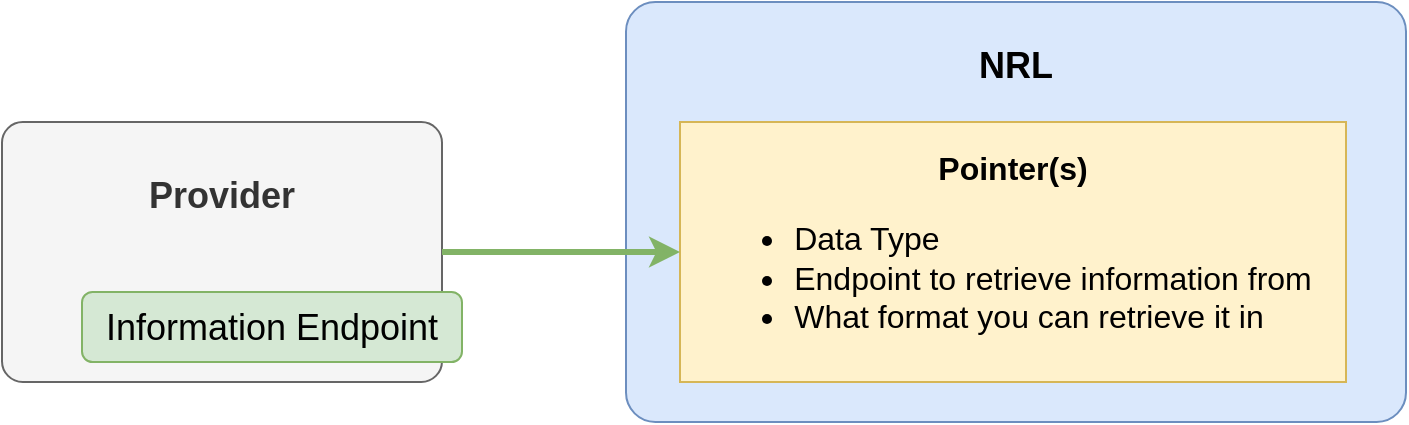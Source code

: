 <mxfile version="13.6.2" type="device" pages="12"><diagram id="_-hcZvQDnSjLdaCBaQQc" name="overview/nrl_pointer_create"><mxGraphModel dx="3197" dy="1387" grid="1" gridSize="10" guides="1" tooltips="1" connect="1" arrows="1" fold="1" page="1" pageScale="1" pageWidth="827" pageHeight="1169" math="0" shadow="0"><root><mxCell id="4L869Rn3qAsEmL5zR8fm-0"/><mxCell id="4L869Rn3qAsEmL5zR8fm-1" parent="4L869Rn3qAsEmL5zR8fm-0"/><mxCell id="4L869Rn3qAsEmL5zR8fm-3" value="NRL" style="rounded=1;whiteSpace=wrap;html=1;verticalAlign=top;fontSize=18;spacingTop=15;fillColor=#dae8fc;strokeColor=#6c8ebf;fontStyle=1;comic=0;shadow=0;arcSize=7;" parent="4L869Rn3qAsEmL5zR8fm-1" vertex="1"><mxGeometry x="-418" y="100" width="390" height="210" as="geometry"/></mxCell><mxCell id="4L869Rn3qAsEmL5zR8fm-4" value="Provider" style="rounded=1;whiteSpace=wrap;html=1;fontSize=18;verticalAlign=top;spacingTop=20;fillColor=#f5f5f5;strokeColor=#666666;fontStyle=1;arcSize=8;fontColor=#333333;" parent="4L869Rn3qAsEmL5zR8fm-1" vertex="1"><mxGeometry x="-730" y="160" width="220" height="130" as="geometry"/></mxCell><mxCell id="4L869Rn3qAsEmL5zR8fm-5" value="&lt;b style=&quot;font-size: 16px;&quot;&gt;Pointer(s)&lt;/b&gt;&lt;br style=&quot;font-size: 16px;&quot;&gt;&lt;div style=&quot;text-align: left; font-size: 16px;&quot;&gt;&lt;ul style=&quot;font-size: 16px;&quot;&gt;&lt;li style=&quot;font-size: 16px;&quot;&gt;&lt;span style=&quot;font-size: 16px;&quot;&gt;Data Type&lt;/span&gt;&lt;/li&gt;&lt;li style=&quot;font-size: 16px;&quot;&gt;&lt;span style=&quot;font-size: 16px;&quot;&gt;Endpoint to retrieve information from&lt;/span&gt;&lt;/li&gt;&lt;li style=&quot;font-size: 16px;&quot;&gt;&lt;span style=&quot;font-size: 16px;&quot;&gt;What format you can retrieve it in&lt;/span&gt;&lt;/li&gt;&lt;/ul&gt;&lt;/div&gt;" style="rounded=0;whiteSpace=wrap;html=1;fontSize=16;verticalAlign=middle;spacingTop=5;fillColor=#fff2cc;strokeColor=#d6b656;" parent="4L869Rn3qAsEmL5zR8fm-1" vertex="1"><mxGeometry x="-391" y="160" width="333" height="130" as="geometry"/></mxCell><mxCell id="4L869Rn3qAsEmL5zR8fm-6" value="" style="endArrow=classic;html=1;fontSize=18;strokeWidth=3;entryX=0;entryY=0.5;entryDx=0;entryDy=0;exitX=1;exitY=0.5;exitDx=0;exitDy=0;fillColor=#d5e8d4;strokeColor=#82b366;" parent="4L869Rn3qAsEmL5zR8fm-1" source="4L869Rn3qAsEmL5zR8fm-4" target="4L869Rn3qAsEmL5zR8fm-5" edge="1"><mxGeometry width="50" height="50" relative="1" as="geometry"><mxPoint x="-728" y="225" as="sourcePoint"/><mxPoint x="-538" y="290" as="targetPoint"/></mxGeometry></mxCell><mxCell id="4L869Rn3qAsEmL5zR8fm-7" value="Information Endpoint" style="rounded=1;whiteSpace=wrap;html=1;fontSize=18;fillColor=#d5e8d4;strokeColor=#82b366;glass=0;" parent="4L869Rn3qAsEmL5zR8fm-1" vertex="1"><mxGeometry x="-690" y="245" width="190" height="35" as="geometry"/></mxCell></root></mxGraphModel></diagram><diagram id="1THLk3AuTn9KfIU4yFV8" name="overview/nrl_pointer_retrieve"><mxGraphModel dx="2401" dy="919" grid="1" gridSize="10" guides="1" tooltips="1" connect="1" arrows="1" fold="1" page="1" pageScale="1" pageWidth="827" pageHeight="1169" math="0" shadow="0"><root><mxCell id="zZf_ffNRGU-2fqsWtcrI-0"/><mxCell id="zZf_ffNRGU-2fqsWtcrI-1" parent="zZf_ffNRGU-2fqsWtcrI-0"/><mxCell id="zZf_ffNRGU-2fqsWtcrI-3" value="" style="endArrow=none;startArrow=classic;html=1;strokeWidth=3;fontSize=18;entryX=0.009;entryY=0.708;entryDx=0;entryDy=0;exitX=1;exitY=0.5;exitDx=0;exitDy=0;entryPerimeter=0;fillColor=#d5e8d4;strokeColor=#82b366;startFill=1;endFill=0;" parent="zZf_ffNRGU-2fqsWtcrI-1" source="zZf_ffNRGU-2fqsWtcrI-9" target="zZf_ffNRGU-2fqsWtcrI-4" edge="1"><mxGeometry width="50" height="50" relative="1" as="geometry"><mxPoint x="-540" y="460" as="sourcePoint"/><mxPoint x="120" y="396.5" as="targetPoint"/></mxGeometry></mxCell><mxCell id="zZf_ffNRGU-2fqsWtcrI-4" value="Consumer" style="rounded=1;whiteSpace=wrap;html=1;fontSize=18;fillColor=#f5f5f5;strokeColor=#666666;fontColor=#333333;fontStyle=1;arcSize=8;" parent="zZf_ffNRGU-2fqsWtcrI-1" vertex="1"><mxGeometry x="-150" y="190" width="220" height="130" as="geometry"/></mxCell><mxCell id="zZf_ffNRGU-2fqsWtcrI-5" value="NRL" style="rounded=1;whiteSpace=wrap;html=1;verticalAlign=top;fontSize=18;spacingTop=15;fillColor=#dae8fc;strokeColor=#6c8ebf;fontStyle=1;comic=0;shadow=0;arcSize=7;" parent="zZf_ffNRGU-2fqsWtcrI-1" vertex="1"><mxGeometry x="-608" y="30" width="390" height="210" as="geometry"/></mxCell><mxCell id="zZf_ffNRGU-2fqsWtcrI-6" value="Provider" style="rounded=1;whiteSpace=wrap;html=1;fontSize=18;verticalAlign=top;spacingTop=20;fillColor=#f5f5f5;strokeColor=#666666;fontStyle=1;arcSize=6;fontColor=#333333;" parent="zZf_ffNRGU-2fqsWtcrI-1" vertex="1"><mxGeometry x="-800" y="270" width="220" height="130" as="geometry"/></mxCell><mxCell id="zZf_ffNRGU-2fqsWtcrI-7" value="&lt;b style=&quot;font-size: 16px;&quot;&gt;Pointer(s)&lt;/b&gt;&lt;br style=&quot;font-size: 16px;&quot;&gt;&lt;div style=&quot;text-align: left; font-size: 16px;&quot;&gt;&lt;ul style=&quot;font-size: 16px;&quot;&gt;&lt;li style=&quot;font-size: 16px;&quot;&gt;&lt;span style=&quot;font-size: 16px;&quot;&gt;Data Type&lt;/span&gt;&lt;/li&gt;&lt;li style=&quot;font-size: 16px;&quot;&gt;&lt;span style=&quot;font-size: 16px;&quot;&gt;Endpoint to retrieve information from&lt;/span&gt;&lt;/li&gt;&lt;li style=&quot;font-size: 16px;&quot;&gt;&lt;span style=&quot;font-size: 16px;&quot;&gt;What format you can retrieve it in&lt;/span&gt;&lt;/li&gt;&lt;/ul&gt;&lt;/div&gt;" style="rounded=0;whiteSpace=wrap;html=1;fontSize=16;verticalAlign=middle;spacingTop=5;fillColor=#fff2cc;strokeColor=#d6b656;" parent="zZf_ffNRGU-2fqsWtcrI-1" vertex="1"><mxGeometry x="-581" y="90" width="333" height="130" as="geometry"/></mxCell><mxCell id="zZf_ffNRGU-2fqsWtcrI-8" value="" style="endArrow=classic;startArrow=none;html=1;strokeWidth=3;fontSize=18;entryX=1;entryY=0.5;entryDx=0;entryDy=0;exitX=0;exitY=0.25;exitDx=0;exitDy=0;fillColor=#d5e8d4;strokeColor=#82b366;endFill=1;startFill=0;" parent="zZf_ffNRGU-2fqsWtcrI-1" source="zZf_ffNRGU-2fqsWtcrI-4" target="zZf_ffNRGU-2fqsWtcrI-7" edge="1"><mxGeometry width="50" height="50" relative="1" as="geometry"><mxPoint x="120" y="341.5" as="sourcePoint"/><mxPoint x="-160" y="229" as="targetPoint"/></mxGeometry></mxCell><mxCell id="zZf_ffNRGU-2fqsWtcrI-9" value="Information Endpoint" style="rounded=1;whiteSpace=wrap;html=1;fontSize=18;fillColor=#d5e8d4;strokeColor=#82b366;glass=0;" parent="zZf_ffNRGU-2fqsWtcrI-1" vertex="1"><mxGeometry x="-760" y="350" width="190" height="35" as="geometry"/></mxCell></root></mxGraphModel></diagram><diagram id="wIl1bYEJpUHZFANEKu2U" name="architecture/nrl_registry_repository"><mxGraphModel dx="760" dy="443" grid="1" gridSize="10" guides="1" tooltips="1" connect="1" arrows="1" fold="1" page="1" pageScale="1" pageWidth="827" pageHeight="1169" math="0" shadow="0"><root><mxCell id="0"/><mxCell id="1" parent="0"/><mxCell id="CY0rrJxKf_9AZErKuvI0-6" style="edgeStyle=orthogonalEdgeStyle;rounded=0;orthogonalLoop=1;jettySize=auto;html=1;exitX=1;exitY=0.5;exitDx=0;exitDy=0;entryX=0;entryY=0.5;entryDx=0;entryDy=0;fillColor=#f8cecc;strokeColor=#b85450;" parent="1" source="CY0rrJxKf_9AZErKuvI0-1" target="CY0rrJxKf_9AZErKuvI0-4" edge="1"><mxGeometry relative="1" as="geometry"/></mxCell><mxCell id="CY0rrJxKf_9AZErKuvI0-7" value="Query&lt;br&gt;Interface" style="edgeLabel;html=1;align=center;verticalAlign=middle;resizable=0;points=[];" parent="CY0rrJxKf_9AZErKuvI0-6" vertex="1" connectable="0"><mxGeometry x="0.222" relative="1" as="geometry"><mxPoint x="-9" y="-20" as="offset"/></mxGeometry></mxCell><mxCell id="CY0rrJxKf_9AZErKuvI0-1" value="" style="whiteSpace=wrap;html=1;aspect=fixed;labelBackgroundColor=#F19C99;verticalAlign=top;fillColor=#f8cecc;strokeColor=#b85450;" parent="1" vertex="1"><mxGeometry x="40" y="180" width="80" height="80" as="geometry"/></mxCell><mxCell id="CY0rrJxKf_9AZErKuvI0-8" style="edgeStyle=orthogonalEdgeStyle;rounded=0;orthogonalLoop=1;jettySize=auto;html=1;exitX=0;exitY=0.5;exitDx=0;exitDy=0;entryX=1;entryY=0.5;entryDx=0;entryDy=0;fillColor=#dae8fc;strokeColor=#6c8ebf;" parent="1" source="CY0rrJxKf_9AZErKuvI0-2" target="CY0rrJxKf_9AZErKuvI0-4" edge="1"><mxGeometry relative="1" as="geometry"/></mxCell><mxCell id="CY0rrJxKf_9AZErKuvI0-9" value="Maintenance&lt;br&gt;Interface" style="edgeLabel;html=1;align=center;verticalAlign=middle;resizable=0;points=[];" parent="CY0rrJxKf_9AZErKuvI0-8" vertex="1" connectable="0"><mxGeometry x="-0.667" relative="1" as="geometry"><mxPoint x="-26.67" y="-20" as="offset"/></mxGeometry></mxCell><mxCell id="CY0rrJxKf_9AZErKuvI0-2" value="" style="whiteSpace=wrap;html=1;aspect=fixed;labelBackgroundColor=#F19C99;verticalAlign=top;strokeColor=#6c8ebf;fillColor=#DAE8FC;" parent="1" vertex="1"><mxGeometry x="360" y="180" width="80" height="80" as="geometry"/></mxCell><mxCell id="CY0rrJxKf_9AZErKuvI0-4" value="" style="whiteSpace=wrap;html=1;aspect=fixed;labelBackgroundColor=#F19C99;strokeColor=#82b366;fillColor=#D5E8D4;verticalAlign=top;" parent="1" vertex="1"><mxGeometry x="200" y="180" width="80" height="80" as="geometry"/></mxCell><mxCell id="CY0rrJxKf_9AZErKuvI0-5" value="" style="rounded=0;whiteSpace=wrap;html=1;labelBackgroundColor=#F19C99;fillColor=#D5E8D4;" parent="1" vertex="1"><mxGeometry x="216.25" y="210" width="47.5" height="20" as="geometry"/></mxCell><mxCell id="CY0rrJxKf_9AZErKuvI0-10" value="" style="strokeWidth=2;html=1;shape=mxgraph.flowchart.multi-document;whiteSpace=wrap;labelBackgroundColor=#F19C99;fillColor=#DAE8FC;" parent="1" vertex="1"><mxGeometry x="370" y="210" width="60" height="40" as="geometry"/></mxCell><mxCell id="tXuNv0BkfTbM1Xy3fkz4-1" value="Consumer" style="text;html=1;strokeColor=none;fillColor=none;align=center;verticalAlign=middle;whiteSpace=wrap;rounded=0;fontSize=10;fontColor=#000000;" vertex="1" parent="1"><mxGeometry x="40" y="180" width="80" height="20" as="geometry"/></mxCell><mxCell id="tXuNv0BkfTbM1Xy3fkz4-2" value="Provider" style="text;html=1;strokeColor=none;fillColor=none;align=center;verticalAlign=middle;whiteSpace=wrap;rounded=0;fontSize=10;fontColor=#000000;" vertex="1" parent="1"><mxGeometry x="360" y="180" width="80" height="20" as="geometry"/></mxCell><mxCell id="tXuNv0BkfTbM1Xy3fkz4-4" value="&lt;b&gt;NRL&lt;/b&gt;" style="text;html=1;strokeColor=none;fillColor=none;align=center;verticalAlign=middle;whiteSpace=wrap;rounded=0;fontSize=10;fontColor=#000000;" vertex="1" parent="1"><mxGeometry x="200" y="180" width="80" height="20" as="geometry"/></mxCell><mxCell id="tXuNv0BkfTbM1Xy3fkz4-5" value="Pointer" style="text;html=1;strokeColor=none;fillColor=none;align=center;verticalAlign=middle;whiteSpace=wrap;rounded=0;fontSize=10;fontColor=#000000;" vertex="1" parent="1"><mxGeometry x="210" y="210" width="60" height="20" as="geometry"/></mxCell><mxCell id="tXuNv0BkfTbM1Xy3fkz4-6" value="Record" style="text;html=1;strokeColor=none;fillColor=none;align=center;verticalAlign=middle;whiteSpace=wrap;rounded=0;fontSize=10;fontColor=#000000;" vertex="1" parent="1"><mxGeometry x="370" y="220" width="50" height="20" as="geometry"/></mxCell></root></mxGraphModel></diagram><diagram id="sS3eGIFh9nTPCcv6do1H" name="architecture/nrl_interactions"><mxGraphModel dx="1089" dy="1799" grid="1" gridSize="10" guides="1" tooltips="1" connect="1" arrows="1" fold="1" page="1" pageScale="1" pageWidth="827" pageHeight="1169" math="0" shadow="0"><root><mxCell id="TDnM6dDF83tjOGSih7mv-0"/><mxCell id="TDnM6dDF83tjOGSih7mv-1" parent="TDnM6dDF83tjOGSih7mv-0"/><mxCell id="rmj-unO_NWplkbGjOsr9-2" value="&lt;b style=&quot;line-height: 120%&quot;&gt;&lt;br&gt;&lt;/b&gt;" style="rounded=0;whiteSpace=wrap;html=1;strokeColor=#82b366;fillColor=#d5e8d4;" parent="TDnM6dDF83tjOGSih7mv-1" vertex="1"><mxGeometry x="160" y="-1120" width="200" height="110" as="geometry"/></mxCell><mxCell id="rmj-unO_NWplkbGjOsr9-0" value="" style="rounded=0;whiteSpace=wrap;html=1;strokeColor=#000000;" parent="TDnM6dDF83tjOGSih7mv-1" vertex="1"><mxGeometry x="180" y="-1100" width="20" height="80" as="geometry"/></mxCell><mxCell id="rmj-unO_NWplkbGjOsr9-1" value="Search" style="rounded=0;whiteSpace=wrap;html=1;strokeColor=#b85450;fillColor=#f8cecc;" parent="TDnM6dDF83tjOGSih7mv-1" vertex="1"><mxGeometry x="200" y="-1100" width="60" height="40" as="geometry"/></mxCell><mxCell id="rmj-unO_NWplkbGjOsr9-3" value="Consumer API" style="text;html=1;strokeColor=#b85450;fillColor=#f8cecc;align=center;verticalAlign=middle;whiteSpace=wrap;rounded=0;rotation=-90;fontSize=10;fontStyle=1" parent="TDnM6dDF83tjOGSih7mv-1" vertex="1"><mxGeometry x="150" y="-1070" width="80" height="20" as="geometry"/></mxCell><mxCell id="rmj-unO_NWplkbGjOsr9-4" value="" style="rounded=0;whiteSpace=wrap;html=1;strokeColor=#000000;" parent="TDnM6dDF83tjOGSih7mv-1" vertex="1"><mxGeometry x="320" y="-1100" width="20" height="80" as="geometry"/></mxCell><mxCell id="rmj-unO_NWplkbGjOsr9-5" value="Provider API" style="text;html=1;strokeColor=#6c8ebf;fillColor=#dae8fc;align=center;verticalAlign=middle;whiteSpace=wrap;rounded=0;rotation=90;fontSize=10;fontStyle=1" parent="TDnM6dDF83tjOGSih7mv-1" vertex="1"><mxGeometry x="290" y="-1070" width="80" height="20" as="geometry"/></mxCell><mxCell id="rmj-unO_NWplkbGjOsr9-6" value="Read" style="rounded=0;whiteSpace=wrap;html=1;strokeColor=#b85450;fillColor=#f8cecc;" parent="TDnM6dDF83tjOGSih7mv-1" vertex="1"><mxGeometry x="200" y="-1060" width="60" height="40" as="geometry"/></mxCell><mxCell id="rmj-unO_NWplkbGjOsr9-7" value="Create" style="rounded=0;whiteSpace=wrap;html=1;strokeColor=#6c8ebf;fontSize=10;fillColor=#dae8fc;" parent="TDnM6dDF83tjOGSih7mv-1" vertex="1"><mxGeometry x="260" y="-1100" width="60" height="20" as="geometry"/></mxCell><mxCell id="rmj-unO_NWplkbGjOsr9-8" value="Supersede" style="rounded=0;whiteSpace=wrap;html=1;strokeColor=#6c8ebf;fontSize=10;fillColor=#dae8fc;" parent="TDnM6dDF83tjOGSih7mv-1" vertex="1"><mxGeometry x="260" y="-1080" width="60" height="20" as="geometry"/></mxCell><mxCell id="rmj-unO_NWplkbGjOsr9-9" value="Update" style="rounded=0;whiteSpace=wrap;html=1;strokeColor=#6c8ebf;fontSize=10;fillColor=#dae8fc;" parent="TDnM6dDF83tjOGSih7mv-1" vertex="1"><mxGeometry x="260" y="-1060" width="60" height="20" as="geometry"/></mxCell><mxCell id="rmj-unO_NWplkbGjOsr9-10" value="Delete" style="rounded=0;whiteSpace=wrap;html=1;strokeColor=#6c8ebf;fontSize=10;fillColor=#dae8fc;" parent="TDnM6dDF83tjOGSih7mv-1" vertex="1"><mxGeometry x="260" y="-1040" width="60" height="20" as="geometry"/></mxCell><mxCell id="rmj-unO_NWplkbGjOsr9-13" style="edgeStyle=orthogonalEdgeStyle;rounded=0;orthogonalLoop=1;jettySize=auto;html=1;exitX=1;exitY=0.5;exitDx=0;exitDy=0;entryX=0.5;entryY=0;entryDx=0;entryDy=0;fontSize=10;fontColor=#97D077;" parent="TDnM6dDF83tjOGSih7mv-1" source="rmj-unO_NWplkbGjOsr9-11" target="rmj-unO_NWplkbGjOsr9-3" edge="1"><mxGeometry relative="1" as="geometry"/></mxCell><mxCell id="rmj-unO_NWplkbGjOsr9-11" value="Consumer application" style="rounded=0;whiteSpace=wrap;html=1;strokeColor=#b85450;fillColor=#f8cecc;fontSize=10;" parent="TDnM6dDF83tjOGSih7mv-1" vertex="1"><mxGeometry x="40" y="-1080" width="80" height="40" as="geometry"/></mxCell><mxCell id="rmj-unO_NWplkbGjOsr9-14" style="edgeStyle=orthogonalEdgeStyle;rounded=0;orthogonalLoop=1;jettySize=auto;html=1;exitX=0;exitY=0.5;exitDx=0;exitDy=0;entryX=0.5;entryY=0;entryDx=0;entryDy=0;fontSize=10;fontColor=#97D077;" parent="TDnM6dDF83tjOGSih7mv-1" source="rmj-unO_NWplkbGjOsr9-12" target="rmj-unO_NWplkbGjOsr9-5" edge="1"><mxGeometry relative="1" as="geometry"/></mxCell><mxCell id="rmj-unO_NWplkbGjOsr9-12" value="Provider application" style="rounded=0;whiteSpace=wrap;html=1;strokeColor=#b85450;fillColor=#f8cecc;fontSize=10;" parent="TDnM6dDF83tjOGSih7mv-1" vertex="1"><mxGeometry x="400" y="-1080" width="80" height="40" as="geometry"/></mxCell><mxCell id="Gg24BekYxwb3YXf43SI4-0" value="&lt;b&gt;NRL&lt;/b&gt;" style="text;html=1;strokeColor=none;fillColor=none;align=center;verticalAlign=middle;whiteSpace=wrap;rounded=0;fontSize=10;" parent="TDnM6dDF83tjOGSih7mv-1" vertex="1"><mxGeometry x="240" y="-1120" width="40" height="20" as="geometry"/></mxCell></root></mxGraphModel></diagram><diagram id="yJhUcKY_ynk5jUjMgHyo" name="architecture/pointer_transitions"><mxGraphModel dx="1102" dy="643" grid="1" gridSize="10" guides="1" tooltips="1" connect="1" arrows="1" fold="1" page="1" pageScale="1" pageWidth="827" pageHeight="1169" math="0" shadow="0"><root><mxCell id="N6Zjnmcn_i3dkn7_FXC6-0"/><mxCell id="N6Zjnmcn_i3dkn7_FXC6-1" parent="N6Zjnmcn_i3dkn7_FXC6-0"/><mxCell id="N6Zjnmcn_i3dkn7_FXC6-2" style="edgeStyle=orthogonalEdgeStyle;rounded=0;orthogonalLoop=1;jettySize=auto;html=1;exitX=0.5;exitY=1;exitDx=0;exitDy=0;entryX=0.5;entryY=0;entryDx=0;entryDy=0;" parent="N6Zjnmcn_i3dkn7_FXC6-1" source="N6Zjnmcn_i3dkn7_FXC6-3" target="N6Zjnmcn_i3dkn7_FXC6-6" edge="1"><mxGeometry relative="1" as="geometry"/></mxCell><mxCell id="N6Zjnmcn_i3dkn7_FXC6-3" value="&lt;font color=&quot;#ffffff&quot; style=&quot;background-color: rgb(0 , 0 , 0)&quot;&gt;Start&lt;/font&gt;" style="ellipse;whiteSpace=wrap;html=1;aspect=fixed;fillColor=#000000;" parent="N6Zjnmcn_i3dkn7_FXC6-1" vertex="1"><mxGeometry x="360" y="40" width="80" height="80" as="geometry"/></mxCell><mxCell id="N6Zjnmcn_i3dkn7_FXC6-4" style="edgeStyle=orthogonalEdgeStyle;rounded=0;orthogonalLoop=1;jettySize=auto;html=1;exitX=0;exitY=0.5;exitDx=0;exitDy=0;entryX=0.5;entryY=0;entryDx=0;entryDy=0;" parent="N6Zjnmcn_i3dkn7_FXC6-1" source="N6Zjnmcn_i3dkn7_FXC6-6" target="N6Zjnmcn_i3dkn7_FXC6-7" edge="1"><mxGeometry relative="1" as="geometry"/></mxCell><mxCell id="N6Zjnmcn_i3dkn7_FXC6-5" style="edgeStyle=orthogonalEdgeStyle;rounded=0;orthogonalLoop=1;jettySize=auto;html=1;exitX=1;exitY=0.5;exitDx=0;exitDy=0;entryX=0.5;entryY=0;entryDx=0;entryDy=0;" parent="N6Zjnmcn_i3dkn7_FXC6-1" source="N6Zjnmcn_i3dkn7_FXC6-6" target="N6Zjnmcn_i3dkn7_FXC6-8" edge="1"><mxGeometry relative="1" as="geometry"/></mxCell><mxCell id="N6Zjnmcn_i3dkn7_FXC6-6" value="current" style="rounded=1;whiteSpace=wrap;html=1;absoluteArcSize=1;arcSize=14;strokeWidth=2;fillColor=#d5e8d4;strokeColor=#82b366;" parent="N6Zjnmcn_i3dkn7_FXC6-1" vertex="1"><mxGeometry x="350" y="160" width="100" height="40" as="geometry"/></mxCell><mxCell id="N6Zjnmcn_i3dkn7_FXC6-7" value="superseded" style="rounded=1;whiteSpace=wrap;html=1;absoluteArcSize=1;arcSize=14;strokeWidth=2;fillColor=#dae8fc;strokeColor=#6c8ebf;" parent="N6Zjnmcn_i3dkn7_FXC6-1" vertex="1"><mxGeometry x="250" y="220" width="100" height="40" as="geometry"/></mxCell><mxCell id="N6Zjnmcn_i3dkn7_FXC6-8" value="entered-in-error" style="rounded=1;whiteSpace=wrap;html=1;absoluteArcSize=1;arcSize=14;strokeWidth=2;fillColor=#f8cecc;strokeColor=#b85450;" parent="N6Zjnmcn_i3dkn7_FXC6-1" vertex="1"><mxGeometry x="450" y="220" width="100" height="40" as="geometry"/></mxCell></root></mxGraphModel></diagram><diagram id="jdEPry5sF0azr-u9aiXV" name="architecture/pointer_type_overview"><mxGraphModel dx="1422" dy="832" grid="1" gridSize="10" guides="1" tooltips="1" connect="1" arrows="1" fold="1" page="1" pageScale="1" pageWidth="827" pageHeight="1169" math="0" shadow="0"><root><mxCell id="aKxW9ZAwOWEQbapkLdtH-0"/><mxCell id="aKxW9ZAwOWEQbapkLdtH-1" parent="aKxW9ZAwOWEQbapkLdtH-0"/><mxCell id="aKxW9ZAwOWEQbapkLdtH-2" value="" style="rounded=1;whiteSpace=wrap;html=1;arcSize=3;fillColor=#f5f5f5;strokeColor=#666666;fontColor=#333333;" parent="aKxW9ZAwOWEQbapkLdtH-1" vertex="1"><mxGeometry x="16" y="180" width="240" height="260" as="geometry"/></mxCell><mxCell id="aKxW9ZAwOWEQbapkLdtH-3" value="Pointer linking to&lt;br&gt;Record A &lt;br&gt;&lt;br&gt;&lt;br&gt;&lt;br&gt;&lt;br&gt;&lt;br&gt;&lt;br&gt;&lt;br&gt;&lt;br&gt;&lt;br&gt;&lt;br&gt;" style="rounded=1;whiteSpace=wrap;html=1;arcSize=7;fillColor=#97D077;strokeColor=#82b366;" parent="aKxW9ZAwOWEQbapkLdtH-1" vertex="1"><mxGeometry x="51" y="230" width="170" height="190" as="geometry"/></mxCell><mxCell id="aKxW9ZAwOWEQbapkLdtH-4" value="" style="rounded=1;whiteSpace=wrap;html=1;arcSize=3;fillColor=#dae8fc;strokeColor=#6c8ebf;" parent="aKxW9ZAwOWEQbapkLdtH-1" vertex="1"><mxGeometry x="326" y="180" width="414" height="260" as="geometry"/></mxCell><mxCell id="aKxW9ZAwOWEQbapkLdtH-5" value="NRL" style="text;html=1;strokeColor=none;fillColor=none;align=center;verticalAlign=middle;whiteSpace=wrap;rounded=0;fontSize=20;" parent="aKxW9ZAwOWEQbapkLdtH-1" vertex="1"><mxGeometry x="106" y="200" width="60" height="20" as="geometry"/></mxCell><mxCell id="aKxW9ZAwOWEQbapkLdtH-6" value="Provider" style="text;html=1;strokeColor=none;fillColor=none;align=center;verticalAlign=middle;whiteSpace=wrap;rounded=0;fontSize=20;" parent="aKxW9ZAwOWEQbapkLdtH-1" vertex="1"><mxGeometry x="463" y="200" width="140" height="20" as="geometry"/></mxCell><mxCell id="aKxW9ZAwOWEQbapkLdtH-7" value="" style="shape=cylinder;whiteSpace=wrap;html=1;boundedLbl=1;backgroundOutline=1;fontSize=20;fillColor=#d5e8d4;strokeColor=#82b366;" parent="aKxW9ZAwOWEQbapkLdtH-1" vertex="1"><mxGeometry x="620" y="250" width="100" height="120" as="geometry"/></mxCell><mxCell id="aKxW9ZAwOWEQbapkLdtH-8" value="Record A" style="shape=document;whiteSpace=wrap;html=1;boundedLbl=1;fontSize=14;fillColor=#d5e8d4;strokeColor=#82b366;size=0.19;" parent="aKxW9ZAwOWEQbapkLdtH-1" vertex="1"><mxGeometry x="635" y="300" width="70" height="50" as="geometry"/></mxCell><mxCell id="aKxW9ZAwOWEQbapkLdtH-9" value="Exposed endpoint" style="rounded=1;whiteSpace=wrap;html=1;arcSize=18;fillColor=#f8cecc;strokeColor=#b85450;" parent="aKxW9ZAwOWEQbapkLdtH-1" vertex="1"><mxGeometry x="315" y="360" width="170" height="50" as="geometry"/></mxCell><mxCell id="aKxW9ZAwOWEQbapkLdtH-10" value="" style="endArrow=none;startArrow=none;html=1;fontSize=14;exitX=1;exitY=0.5;exitDx=0;exitDy=0;entryX=0;entryY=0.7;entryDx=0;entryDy=0;startFill=0;endFill=0;" parent="aKxW9ZAwOWEQbapkLdtH-1" source="aKxW9ZAwOWEQbapkLdtH-9" target="aKxW9ZAwOWEQbapkLdtH-7" edge="1"><mxGeometry width="50" height="50" relative="1" as="geometry"><mxPoint x="526" y="440" as="sourcePoint"/><mxPoint x="576" y="390" as="targetPoint"/></mxGeometry></mxCell><mxCell id="aKxW9ZAwOWEQbapkLdtH-11" value="" style="rounded=1;whiteSpace=wrap;html=1;arcSize=12;fillColor=#e1d5e7;strokeColor=#9673a6;" parent="aKxW9ZAwOWEQbapkLdtH-1" vertex="1"><mxGeometry x="316" y="250" width="280" height="80" as="geometry"/></mxCell><mxCell id="aKxW9ZAwOWEQbapkLdtH-12" value="" style="verticalAlign=top;verticalLabelPosition=bottom;labelPosition=center;align=center;html=1;outlineConnect=0;gradientDirection=north;strokeWidth=2;shape=mxgraph.networks.phone_1;fillColor=#f5f5f5;strokeColor=#666666;fontColor=#333333;" parent="aKxW9ZAwOWEQbapkLdtH-1" vertex="1"><mxGeometry x="336" y="270" width="66" height="45" as="geometry"/></mxCell><mxCell id="aKxW9ZAwOWEQbapkLdtH-13" value="User" style="outlineConnect=0;fontColor=#333333;fillColor=#f5f5f5;strokeColor=#666666;dashed=0;verticalLabelPosition=bottom;verticalAlign=top;align=center;html=1;fontSize=12;fontStyle=0;aspect=fixed;pointerEvents=1;shape=mxgraph.aws4.user;" parent="aKxW9ZAwOWEQbapkLdtH-1" vertex="1"><mxGeometry x="427" y="257" width="53" height="53" as="geometry"/></mxCell><mxCell id="aKxW9ZAwOWEQbapkLdtH-14" value="" style="pointerEvents=1;shadow=0;dashed=0;html=1;strokeColor=#666666;fillColor=#f5f5f5;labelPosition=center;verticalLabelPosition=bottom;verticalAlign=top;outlineConnect=0;align=center;shape=mxgraph.office.devices.lcd_monitor;fontSize=14;fontColor=#333333;" parent="aKxW9ZAwOWEQbapkLdtH-1" vertex="1"><mxGeometry x="506" y="260" width="69" height="55" as="geometry"/></mxCell><mxCell id="aKxW9ZAwOWEQbapkLdtH-15" value="" style="endArrow=none;startArrow=none;html=1;fontSize=14;exitX=1;exitY=0.5;exitDx=0;exitDy=0;entryX=0;entryY=0.5;entryDx=0;entryDy=0;startFill=0;endFill=0;" parent="aKxW9ZAwOWEQbapkLdtH-1" source="aKxW9ZAwOWEQbapkLdtH-11" target="aKxW9ZAwOWEQbapkLdtH-7" edge="1"><mxGeometry width="50" height="50" relative="1" as="geometry"><mxPoint x="626" y="300" as="sourcePoint"/><mxPoint x="676" y="250" as="targetPoint"/></mxGeometry></mxCell><mxCell id="aKxW9ZAwOWEQbapkLdtH-16" style="edgeStyle=none;rounded=0;orthogonalLoop=1;jettySize=auto;html=1;exitX=1;exitY=0.5;exitDx=0;exitDy=0;entryX=0;entryY=0.5;entryDx=0;entryDy=0;fontSize=14;" parent="aKxW9ZAwOWEQbapkLdtH-1" source="aKxW9ZAwOWEQbapkLdtH-18" target="aKxW9ZAwOWEQbapkLdtH-11" edge="1"><mxGeometry relative="1" as="geometry"/></mxCell><mxCell id="aKxW9ZAwOWEQbapkLdtH-17" style="edgeStyle=none;rounded=0;orthogonalLoop=1;jettySize=auto;html=1;exitX=1;exitY=0.5;exitDx=0;exitDy=0;fontSize=14;" parent="aKxW9ZAwOWEQbapkLdtH-1" source="aKxW9ZAwOWEQbapkLdtH-19" target="aKxW9ZAwOWEQbapkLdtH-9" edge="1"><mxGeometry relative="1" as="geometry"><mxPoint x="221" y="385" as="sourcePoint"/></mxGeometry></mxCell><mxCell id="aKxW9ZAwOWEQbapkLdtH-18" value="URL to view&lt;br&gt;&quot;contact details&quot; to&lt;br&gt;retrieve Record A" style="rounded=1;whiteSpace=wrap;html=1;fillColor=#008a00;strokeColor=#005700;fontColor=#ffffff;" parent="aKxW9ZAwOWEQbapkLdtH-1" vertex="1"><mxGeometry x="61" y="285" width="150" height="45" as="geometry"/></mxCell><mxCell id="aKxW9ZAwOWEQbapkLdtH-19" value="URL to retrieve &lt;br&gt;Record A via a provider exposed endpoint" style="rounded=1;whiteSpace=wrap;html=1;fillColor=#008a00;strokeColor=#005700;fontColor=#ffffff;" parent="aKxW9ZAwOWEQbapkLdtH-1" vertex="1"><mxGeometry x="61" y="350" width="150" height="50" as="geometry"/></mxCell></root></mxGraphModel></diagram><diagram id="oKpBCmXbPnD12GcKkYMA" name="nrl_interaction/pointer_model_overview"><mxGraphModel dx="1102" dy="643" grid="1" gridSize="10" guides="1" tooltips="1" connect="1" arrows="1" fold="1" page="1" pageScale="1" pageWidth="827" pageHeight="1169" math="0" shadow="0"><root><mxCell id="H7j7p5fpSKdY4JbSRIYR-0"/><mxCell id="H7j7p5fpSKdY4JbSRIYR-1" parent="H7j7p5fpSKdY4JbSRIYR-0"/><mxCell id="H7j7p5fpSKdY4JbSRIYR-2" style="edgeStyle=orthogonalEdgeStyle;rounded=0;orthogonalLoop=1;jettySize=auto;html=1;exitX=0.25;exitY=0;exitDx=0;exitDy=0;entryX=1;entryY=0.5;entryDx=0;entryDy=0;" parent="H7j7p5fpSKdY4JbSRIYR-1" source="H7j7p5fpSKdY4JbSRIYR-6" target="H7j7p5fpSKdY4JbSRIYR-7" edge="1"><mxGeometry relative="1" as="geometry"/></mxCell><mxCell id="H7j7p5fpSKdY4JbSRIYR-3" style="edgeStyle=orthogonalEdgeStyle;rounded=0;orthogonalLoop=1;jettySize=auto;html=1;exitX=0.75;exitY=0;exitDx=0;exitDy=0;entryX=0;entryY=0.5;entryDx=0;entryDy=0;" parent="H7j7p5fpSKdY4JbSRIYR-1" source="H7j7p5fpSKdY4JbSRIYR-6" target="H7j7p5fpSKdY4JbSRIYR-8" edge="1"><mxGeometry relative="1" as="geometry"/></mxCell><mxCell id="H7j7p5fpSKdY4JbSRIYR-4" style="edgeStyle=orthogonalEdgeStyle;rounded=0;orthogonalLoop=1;jettySize=auto;html=1;exitX=0.25;exitY=1;exitDx=0;exitDy=0;entryX=1;entryY=0.5;entryDx=0;entryDy=0;" parent="H7j7p5fpSKdY4JbSRIYR-1" source="H7j7p5fpSKdY4JbSRIYR-6" target="H7j7p5fpSKdY4JbSRIYR-9" edge="1"><mxGeometry relative="1" as="geometry"/></mxCell><mxCell id="H7j7p5fpSKdY4JbSRIYR-5" style="edgeStyle=orthogonalEdgeStyle;rounded=0;orthogonalLoop=1;jettySize=auto;html=1;exitX=0.75;exitY=1;exitDx=0;exitDy=0;entryX=0;entryY=0.5;entryDx=0;entryDy=0;" parent="H7j7p5fpSKdY4JbSRIYR-1" source="H7j7p5fpSKdY4JbSRIYR-6" target="H7j7p5fpSKdY4JbSRIYR-10" edge="1"><mxGeometry relative="1" as="geometry"/></mxCell><mxCell id="H7j7p5fpSKdY4JbSRIYR-6" value="&lt;span style=&quot;background-color: rgb(213 , 232 , 212)&quot;&gt;&lt;b&gt;NRL Pointer&lt;/b&gt;&lt;/span&gt;" style="rounded=0;whiteSpace=wrap;html=1;fillColor=#d5e8d4;strokeColor=#82b366;" parent="H7j7p5fpSKdY4JbSRIYR-1" vertex="1"><mxGeometry x="340" y="220" width="120" height="40" as="geometry"/></mxCell><mxCell id="H7j7p5fpSKdY4JbSRIYR-7" value="&lt;b&gt;Identifiers&lt;/b&gt;&lt;br&gt;&lt;i&gt;To identify the pointer&lt;br&gt;and patient&lt;/i&gt;" style="rounded=1;whiteSpace=wrap;html=1;absoluteArcSize=1;arcSize=14;strokeWidth=2;fillColor=#fff2cc;strokeColor=#d6b656;" parent="H7j7p5fpSKdY4JbSRIYR-1" vertex="1"><mxGeometry x="120" y="160" width="200" height="60" as="geometry"/></mxCell><mxCell id="H7j7p5fpSKdY4JbSRIYR-8" value="&lt;b&gt;Information Metadata&lt;/b&gt;&lt;br&gt;&lt;i&gt;For consumers to identify&lt;br&gt;information types and relevance&lt;/i&gt;" style="rounded=1;whiteSpace=wrap;html=1;absoluteArcSize=1;arcSize=14;strokeWidth=2;fillColor=#fff2cc;strokeColor=#d6b656;" parent="H7j7p5fpSKdY4JbSRIYR-1" vertex="1"><mxGeometry x="480" y="160" width="200" height="60" as="geometry"/></mxCell><mxCell id="H7j7p5fpSKdY4JbSRIYR-9" value="&lt;b&gt;Pointer Metadata&lt;/b&gt;&lt;br&gt;&lt;i&gt;For pointer management&lt;br&gt;and version control&lt;/i&gt;" style="rounded=1;whiteSpace=wrap;html=1;absoluteArcSize=1;arcSize=14;strokeWidth=2;fillColor=#fff2cc;strokeColor=#d6b656;" parent="H7j7p5fpSKdY4JbSRIYR-1" vertex="1"><mxGeometry x="120" y="260" width="200" height="60" as="geometry"/></mxCell><mxCell id="H7j7p5fpSKdY4JbSRIYR-10" value="&lt;b&gt;Retrieval Information&lt;/b&gt;&lt;br&gt;&lt;i&gt;For consumers to understand&lt;br&gt;how to retrieve information&lt;/i&gt;" style="rounded=1;whiteSpace=wrap;html=1;absoluteArcSize=1;arcSize=14;strokeWidth=2;fillColor=#fff2cc;strokeColor=#d6b656;" parent="H7j7p5fpSKdY4JbSRIYR-1" vertex="1"><mxGeometry x="480" y="260" width="200" height="60" as="geometry"/></mxCell></root></mxGraphModel></diagram><diagram id="bbSgDLoXWtcVuMMLpK_1" name="information_retrieval/allergy_list_fhir_stu3"><mxGraphModel dx="1422" dy="822" grid="1" gridSize="10" guides="1" tooltips="1" connect="1" arrows="1" fold="1" page="1" pageScale="1" pageWidth="827" pageHeight="1169" math="0" shadow="0"><root><mxCell id="VvCSzbAQNmJCo-YW3aTV-0"/><mxCell id="VvCSzbAQNmJCo-YW3aTV-1" parent="VvCSzbAQNmJCo-YW3aTV-0"/><mxCell id="VvCSzbAQNmJCo-YW3aTV-2" value="" style="rounded=0;whiteSpace=wrap;html=1;fillColor=none;strokeColor=none;" parent="VvCSzbAQNmJCo-YW3aTV-1" vertex="1"><mxGeometry y="20" width="1000" height="910" as="geometry"/></mxCell><mxCell id="VvCSzbAQNmJCo-YW3aTV-3" value="" style="rounded=0;whiteSpace=wrap;html=1;strokeColor=#000000;strokeWidth=1;fillColor=none;gradientColor=none;fontSize=90;fontColor=#000000;align=left;" parent="VvCSzbAQNmJCo-YW3aTV-1" vertex="1"><mxGeometry x="230" y="40" width="420" height="140" as="geometry"/></mxCell><mxCell id="VvCSzbAQNmJCo-YW3aTV-4" value="&lt;a href=&quot;https://fhir.hl7.org.uk/STU3/StructureDefinition/CareConnect-Organization-1&quot;&gt;&lt;font color=&quot;#ffffff&quot;&gt;CareConnect-Organization-1&lt;/font&gt;&lt;/a&gt;" style="rounded=0;whiteSpace=wrap;html=1;fillColor=#0C4CCC;strokeColor=#0C4CCC;fontColor=#FFFFFF;verticalAlign=top;align=left;fontSize=20;spacingLeft=10;spacingTop=10;spacingBottom=10;spacingRight=10;fontStyle=1" parent="VvCSzbAQNmJCo-YW3aTV-1" vertex="1"><mxGeometry x="510" y="190" width="330" height="80" as="geometry"/></mxCell><mxCell id="VvCSzbAQNmJCo-YW3aTV-5" value="&lt;a href=&quot;https://fhir.hl7.org.uk/STU3/StructureDefinition/CareConnect-AllergyIntolerance-1&quot;&gt;&lt;font color=&quot;#ffffff&quot;&gt;CareConnect-AllergyIntolerance-1&lt;/font&gt;&lt;/a&gt;" style="rounded=0;whiteSpace=wrap;html=1;fillColor=#0C4CCC;strokeColor=#0C4CCC;fontColor=#FFFFFF;verticalAlign=top;align=left;fontSize=20;spacingLeft=10;spacingTop=10;spacingBottom=10;spacingRight=10;fontStyle=1" parent="VvCSzbAQNmJCo-YW3aTV-1" vertex="1"><mxGeometry x="10" y="460" width="420" height="300" as="geometry"/></mxCell><mxCell id="VvCSzbAQNmJCo-YW3aTV-6" value="&lt;a href=&quot;https://fhir.hl7.org.uk/STU3/StructureDefinition/CareConnect-Patient-1&quot;&gt;&lt;font color=&quot;#ffffff&quot;&gt;CareConnect-Patient-1&lt;/font&gt;&lt;/a&gt;" style="rounded=0;whiteSpace=wrap;html=1;fillColor=#0C4CCC;strokeColor=#0C4CCC;fontColor=#FFFFFF;verticalAlign=top;align=left;fontSize=20;spacingLeft=10;spacingTop=10;spacingBottom=10;spacingRight=10;fontStyle=1" parent="VvCSzbAQNmJCo-YW3aTV-1" vertex="1"><mxGeometry x="510" y="460" width="270" height="60" as="geometry"/></mxCell><mxCell id="VvCSzbAQNmJCo-YW3aTV-7" style="edgeStyle=orthogonalEdgeStyle;rounded=0;html=1;exitX=1;exitY=0.5;entryX=0;entryY=0.75;jettySize=auto;orthogonalLoop=1;strokeColor=#FFC53D;strokeWidth=3;fontSize=20;fontColor=#FFFFFF;entryDx=0;entryDy=0;" parent="VvCSzbAQNmJCo-YW3aTV-1" source="VvCSzbAQNmJCo-YW3aTV-8" target="VvCSzbAQNmJCo-YW3aTV-6" edge="1"><mxGeometry relative="1" as="geometry"><Array as="points"><mxPoint x="460" y="615"/><mxPoint x="460" y="505"/></Array></mxGeometry></mxCell><mxCell id="VvCSzbAQNmJCo-YW3aTV-8" value="patient -&amp;gt; CareConnect-Patient-1" style="text;html=1;fontSize=18;fontColor=#FFFFFF;" parent="VvCSzbAQNmJCo-YW3aTV-1" vertex="1"><mxGeometry x="20" y="600.5" width="280" height="30" as="geometry"/></mxCell><mxCell id="VvCSzbAQNmJCo-YW3aTV-9" value="&lt;a href=&quot;https://fhir.hl7.org.uk/STU3/StructureDefinition/CareConnect-Encounter-1&quot;&gt;&lt;font color=&quot;#000000&quot;&gt;CareConnect-Encounter-1&lt;/font&gt;&lt;/a&gt;" style="rounded=0;whiteSpace=wrap;html=1;fillColor=#FF9933;strokeColor=#d79b00;fontColor=#000000;verticalAlign=top;align=left;fontSize=20;spacingLeft=10;spacingTop=10;spacingBottom=10;spacingRight=10;fontStyle=1;gradientDirection=east;dashed=1;" parent="VvCSzbAQNmJCo-YW3aTV-1" vertex="1"><mxGeometry x="510" y="549" width="390" height="81" as="geometry"/></mxCell><mxCell id="VvCSzbAQNmJCo-YW3aTV-10" value="identifier (Identifier)" style="text;html=1;fontSize=18;fontColor=#FFFFFF;" parent="VvCSzbAQNmJCo-YW3aTV-1" vertex="1"><mxGeometry x="20" y="510.5" width="300" height="30" as="geometry"/></mxCell><mxCell id="VvCSzbAQNmJCo-YW3aTV-11" style="edgeStyle=orthogonalEdgeStyle;rounded=0;orthogonalLoop=1;jettySize=auto;html=1;exitX=1;exitY=0.5;exitDx=0;exitDy=0;dashed=1;strokeColor=#FFC53D;strokeWidth=3;fontColor=#000000;entryX=0;entryY=0.5;entryDx=0;entryDy=0;" parent="VvCSzbAQNmJCo-YW3aTV-1" source="VvCSzbAQNmJCo-YW3aTV-12" target="VvCSzbAQNmJCo-YW3aTV-9" edge="1"><mxGeometry relative="1" as="geometry"><Array as="points"><mxPoint x="480" y="647"/><mxPoint x="480" y="590"/></Array><mxPoint x="510" y="642" as="targetPoint"/></mxGeometry></mxCell><mxCell id="VvCSzbAQNmJCo-YW3aTV-12" value="extension (encounter)" style="text;html=1;fontSize=18;fontColor=#FFFFFF;" parent="VvCSzbAQNmJCo-YW3aTV-1" vertex="1"><mxGeometry x="20" y="632" width="190" height="30" as="geometry"/></mxCell><mxCell id="VvCSzbAQNmJCo-YW3aTV-13" value="&lt;a href=&quot;https://fhir.hl7.org.uk/STU3/StructureDefinition/CareConnect-Practitioner-1&quot;&gt;&lt;font color=&quot;#000000&quot;&gt;CareConnect-Practitioner-1&lt;/font&gt;&lt;/a&gt;" style="rounded=0;whiteSpace=wrap;html=1;fillColor=#FF9933;strokeColor=#d79b00;fontColor=#000000;verticalAlign=top;align=left;fontSize=20;spacingLeft=10;spacingTop=10;spacingBottom=10;spacingRight=10;fontStyle=1;gradientDirection=east;dashed=1;" parent="VvCSzbAQNmJCo-YW3aTV-1" vertex="1"><mxGeometry x="510" y="780" width="320" height="59.5" as="geometry"/></mxCell><mxCell id="VvCSzbAQNmJCo-YW3aTV-14" value="&lt;a href=&quot;https://fhir.hl7.org.uk/STU3/StructureDefinition/CareConnect-PractitionerRole-1&quot;&gt;&lt;font color=&quot;#000000&quot;&gt;CareConnect-PractitionerRole-1&lt;/font&gt;&lt;/a&gt;" style="rounded=0;whiteSpace=wrap;html=1;fillColor=#FF9933;strokeColor=#d79b00;fontColor=#000000;verticalAlign=top;align=left;fontSize=20;spacingLeft=10;spacingTop=10;spacingBottom=10;spacingRight=10;fontStyle=1;gradientDirection=east;dashed=1;" parent="VvCSzbAQNmJCo-YW3aTV-1" vertex="1"><mxGeometry x="10" y="799.5" width="390" height="110.5" as="geometry"/></mxCell><mxCell id="VvCSzbAQNmJCo-YW3aTV-15" style="edgeStyle=orthogonalEdgeStyle;rounded=0;orthogonalLoop=1;jettySize=auto;html=1;exitX=1;exitY=0.5;exitDx=0;exitDy=0;entryX=0;entryY=0.75;entryDx=0;entryDy=0;strokeColor=#FFC53D;strokeWidth=3;" parent="VvCSzbAQNmJCo-YW3aTV-1" source="VvCSzbAQNmJCo-YW3aTV-16" target="VvCSzbAQNmJCo-YW3aTV-13" edge="1"><mxGeometry relative="1" as="geometry"><Array as="points"><mxPoint x="480" y="858"/><mxPoint x="480" y="825"/></Array></mxGeometry></mxCell><mxCell id="VvCSzbAQNmJCo-YW3aTV-16" value="practitioner -&amp;gt; CareConnect-Practitioner-1" style="text;html=1;fontSize=18;fontColor=#000000;" parent="VvCSzbAQNmJCo-YW3aTV-1" vertex="1"><mxGeometry x="20" y="843" width="350" height="30" as="geometry"/></mxCell><mxCell id="VvCSzbAQNmJCo-YW3aTV-17" value="&lt;a href=&quot;https://fhir.hl7.org.uk/STU3/StructureDefinition/CareConnect-Location-1&quot;&gt;&lt;font color=&quot;#000000&quot;&gt;CareConnect-Location-1&lt;/font&gt;&lt;/a&gt;" style="rounded=0;whiteSpace=wrap;html=1;fillColor=#FF9933;strokeColor=#d79b00;fontColor=#000000;verticalAlign=top;align=left;fontSize=20;spacingLeft=10;spacingTop=10;spacingBottom=10;spacingRight=10;fontStyle=1;gradientDirection=east;dashed=1;" parent="VvCSzbAQNmJCo-YW3aTV-1" vertex="1"><mxGeometry x="510" y="677" width="300" height="60" as="geometry"/></mxCell><mxCell id="VvCSzbAQNmJCo-YW3aTV-18" style="edgeStyle=orthogonalEdgeStyle;rounded=0;orthogonalLoop=1;jettySize=auto;html=1;exitX=1;exitY=0.5;exitDx=0;exitDy=0;dashed=1;strokeColor=#FFC53D;strokeWidth=3;entryX=0;entryY=0.25;entryDx=0;entryDy=0;" parent="VvCSzbAQNmJCo-YW3aTV-1" source="VvCSzbAQNmJCo-YW3aTV-19" target="VvCSzbAQNmJCo-YW3aTV-13" edge="1"><mxGeometry relative="1" as="geometry"><Array as="points"><mxPoint x="480" y="737"/><mxPoint x="480" y="795"/></Array><mxPoint x="180" y="830" as="targetPoint"/></mxGeometry></mxCell><mxCell id="VvCSzbAQNmJCo-YW3aTV-19" value="practitioner.actor -&amp;gt; CareConnect-Practitioner-1" style="text;html=1;fontSize=18;fontColor=#FFFFFF;" parent="VvCSzbAQNmJCo-YW3aTV-1" vertex="1"><mxGeometry x="20" y="722" width="390" height="30" as="geometry"/></mxCell><mxCell id="VvCSzbAQNmJCo-YW3aTV-20" value="&lt;a href=&quot;https://fhir.hl7.org.uk/STU3/StructureDefinition/CareConnect-HealthcareService-1&quot;&gt;&lt;font color=&quot;#000000&quot;&gt;CareConnect-HealthcareService-1&lt;/font&gt;&lt;/a&gt;" style="rounded=0;whiteSpace=wrap;html=1;fillColor=#FF9933;strokeColor=#d79b00;fontColor=#000000;verticalAlign=top;align=left;fontSize=20;spacingLeft=10;spacingTop=10;spacingBottom=10;spacingRight=10;fontStyle=1;gradientDirection=east;dashed=1;" parent="VvCSzbAQNmJCo-YW3aTV-1" vertex="1"><mxGeometry x="510" y="311" width="390" height="116" as="geometry"/></mxCell><mxCell id="VvCSzbAQNmJCo-YW3aTV-21" style="edgeStyle=orthogonalEdgeStyle;rounded=0;orthogonalLoop=1;jettySize=auto;html=1;exitX=1;exitY=0.5;exitDx=0;exitDy=0;strokeColor=#FFC53D;strokeWidth=3;entryX=1;entryY=0.75;entryDx=0;entryDy=0;" parent="VvCSzbAQNmJCo-YW3aTV-1" source="VvCSzbAQNmJCo-YW3aTV-22" target="VvCSzbAQNmJCo-YW3aTV-4" edge="1"><mxGeometry relative="1" as="geometry"><Array as="points"><mxPoint x="930" y="374"/><mxPoint x="930" y="250"/></Array><mxPoint x="820" y="240" as="targetPoint"/></mxGeometry></mxCell><mxCell id="VvCSzbAQNmJCo-YW3aTV-22" value="providedBy -&amp;gt; CareConnect-Organization-1" style="text;html=1;fontSize=18;fontColor=#000000;" parent="VvCSzbAQNmJCo-YW3aTV-1" vertex="1"><mxGeometry x="520" y="359" width="360" height="30" as="geometry"/></mxCell><mxCell id="VvCSzbAQNmJCo-YW3aTV-23" style="edgeStyle=orthogonalEdgeStyle;rounded=0;orthogonalLoop=1;jettySize=auto;html=1;exitX=1;exitY=0.5;exitDx=0;exitDy=0;dashed=1;strokeColor=#FFC53D;strokeWidth=3;entryX=1;entryY=0.75;entryDx=0;entryDy=0;" parent="VvCSzbAQNmJCo-YW3aTV-1" source="VvCSzbAQNmJCo-YW3aTV-24" target="VvCSzbAQNmJCo-YW3aTV-17" edge="1"><mxGeometry relative="1" as="geometry"><Array as="points"><mxPoint x="960" y="405"/><mxPoint x="960" y="722"/></Array></mxGeometry></mxCell><mxCell id="VvCSzbAQNmJCo-YW3aTV-24" value="location -&amp;gt; CareConnect-Location-1" style="text;html=1;fontSize=18;fontColor=#000000;" parent="VvCSzbAQNmJCo-YW3aTV-1" vertex="1"><mxGeometry x="520" y="389" width="300" height="31" as="geometry"/></mxCell><mxCell id="VvCSzbAQNmJCo-YW3aTV-25" value="&lt;a href=&quot;http://hl7.org/fhir/STU3/list.html&quot;&gt;&lt;font color=&quot;#ffffff&quot;&gt;List&lt;/font&gt;&lt;/a&gt;" style="rounded=0;whiteSpace=wrap;html=1;fillColor=#0C4CCC;strokeColor=#0C4CCC;fontColor=#FFFFFF;verticalAlign=top;align=left;fontSize=20;spacingLeft=10;spacingTop=10;spacingBottom=10;spacingRight=10;fontStyle=1" parent="VvCSzbAQNmJCo-YW3aTV-1" vertex="1"><mxGeometry x="10" y="190" width="380" height="210" as="geometry"/></mxCell><mxCell id="VvCSzbAQNmJCo-YW3aTV-26" value="mode&amp;nbsp;(code)" style="text;html=1;fontSize=18;fontColor=#FFFFFF;" parent="VvCSzbAQNmJCo-YW3aTV-1" vertex="1"><mxGeometry x="20" y="303" width="370" height="30" as="geometry"/></mxCell><mxCell id="VvCSzbAQNmJCo-YW3aTV-27" style="edgeStyle=orthogonalEdgeStyle;rounded=0;orthogonalLoop=1;jettySize=auto;html=1;exitX=1;exitY=0.5;exitDx=0;exitDy=0;entryX=0.5;entryY=0;entryDx=0;entryDy=0;fillColor=#ffe6cc;strokeColor=#FFC53D;strokeWidth=3;dashed=1;" parent="VvCSzbAQNmJCo-YW3aTV-1" source="VvCSzbAQNmJCo-YW3aTV-28" target="VvCSzbAQNmJCo-YW3aTV-5" edge="1"><mxGeometry relative="1" as="geometry"><Array as="points"><mxPoint x="420" y="378"/><mxPoint x="420" y="430"/><mxPoint x="220" y="430"/></Array></mxGeometry></mxCell><mxCell id="VvCSzbAQNmJCo-YW3aTV-28" value="entry.item -&amp;gt; CareConnect-Immunization-1" style="text;html=1;fontSize=18;fontColor=#FFFFFF;" parent="VvCSzbAQNmJCo-YW3aTV-1" vertex="1"><mxGeometry x="20" y="363" width="350" height="30" as="geometry"/></mxCell><mxCell id="VvCSzbAQNmJCo-YW3aTV-29" value="status (code)" style="text;html=1;fontSize=18;fontColor=#FFFFFF;" parent="VvCSzbAQNmJCo-YW3aTV-1" vertex="1"><mxGeometry x="20" y="273" width="370" height="30" as="geometry"/></mxCell><mxCell id="VvCSzbAQNmJCo-YW3aTV-30" style="edgeStyle=orthogonalEdgeStyle;rounded=0;orthogonalLoop=1;jettySize=auto;html=1;exitX=1;exitY=0.5;exitDx=0;exitDy=0;entryX=0;entryY=0.25;entryDx=0;entryDy=0;strokeColor=#FFC53D;strokeWidth=3;" parent="VvCSzbAQNmJCo-YW3aTV-1" source="VvCSzbAQNmJCo-YW3aTV-31" target="VvCSzbAQNmJCo-YW3aTV-6" edge="1"><mxGeometry relative="1" as="geometry"><Array as="points"><mxPoint x="480" y="348"/><mxPoint x="480" y="475"/></Array></mxGeometry></mxCell><mxCell id="VvCSzbAQNmJCo-YW3aTV-31" value="subject -&amp;gt; CareConnect-Patient-1" style="text;html=1;fontSize=18;fontColor=#FFFFFF;" parent="VvCSzbAQNmJCo-YW3aTV-1" vertex="1"><mxGeometry x="20" y="333" width="280" height="30" as="geometry"/></mxCell><mxCell id="VvCSzbAQNmJCo-YW3aTV-32" style="edgeStyle=orthogonalEdgeStyle;rounded=0;orthogonalLoop=1;jettySize=auto;html=1;exitX=1;exitY=0.5;exitDx=0;exitDy=0;entryX=0;entryY=0.5;entryDx=0;entryDy=0;strokeColor=#FFC53D;strokeWidth=3;" parent="VvCSzbAQNmJCo-YW3aTV-1" source="VvCSzbAQNmJCo-YW3aTV-33" target="VvCSzbAQNmJCo-YW3aTV-4" edge="1"><mxGeometry relative="1" as="geometry"><Array as="points"><mxPoint x="450" y="258"/><mxPoint x="450" y="230"/></Array></mxGeometry></mxCell><mxCell id="VvCSzbAQNmJCo-YW3aTV-33" value="extension (informationProvider)" style="text;html=1;fontSize=18;fontColor=#FFFFFF;" parent="VvCSzbAQNmJCo-YW3aTV-1" vertex="1"><mxGeometry x="20" y="243" width="270" height="30" as="geometry"/></mxCell><mxCell id="VvCSzbAQNmJCo-YW3aTV-34" value="identifier (Identifier)" style="text;html=1;fontSize=18;fontColor=#FFFFFF;" parent="VvCSzbAQNmJCo-YW3aTV-1" vertex="1"><mxGeometry x="520" y="230" width="195" height="30" as="geometry"/></mxCell><mxCell id="VvCSzbAQNmJCo-YW3aTV-35" value="code (CodeableConcept)" style="text;html=1;fontSize=18;fontColor=#FFFFFF;" parent="VvCSzbAQNmJCo-YW3aTV-1" vertex="1"><mxGeometry x="20" y="540.5" width="300" height="30" as="geometry"/></mxCell><mxCell id="VvCSzbAQNmJCo-YW3aTV-36" value="&lt;span style=&quot;color: rgb(0 , 0 , 0) ; font-family: &amp;#34;helvetica&amp;#34; ; font-size: 18px ; font-style: normal ; font-weight: 400 ; letter-spacing: normal ; text-align: left ; text-indent: 0px ; text-transform: none ; word-spacing: 0px ; display: inline ; float: none&quot;&gt;organization -&amp;gt; CareConnect-Organization-1&lt;/span&gt;" style="text;whiteSpace=wrap;html=1;" parent="VvCSzbAQNmJCo-YW3aTV-1" vertex="1"><mxGeometry x="20" y="873" width="370" height="30" as="geometry"/></mxCell><mxCell id="VvCSzbAQNmJCo-YW3aTV-37" style="edgeStyle=orthogonalEdgeStyle;rounded=0;orthogonalLoop=1;jettySize=auto;html=1;exitX=1;exitY=0.5;exitDx=0;exitDy=0;entryX=1;entryY=0.25;entryDx=0;entryDy=0;strokeColor=#FFC53D;strokeWidth=3;" parent="VvCSzbAQNmJCo-YW3aTV-1" source="VvCSzbAQNmJCo-YW3aTV-36" target="VvCSzbAQNmJCo-YW3aTV-4" edge="1"><mxGeometry relative="1" as="geometry"><Array as="points"><mxPoint x="990" y="888"/><mxPoint x="990" y="210"/></Array><mxPoint x="530" y="906.45" as="sourcePoint"/><mxPoint x="670" y="833.075" as="targetPoint"/></mxGeometry></mxCell><mxCell id="VvCSzbAQNmJCo-YW3aTV-38" value="&lt;span style=&quot;color: rgb(0 , 0 , 0) ; font-family: &amp;#34;helvetica&amp;#34; ; font-size: 18px ; font-style: normal ; font-weight: 400 ; letter-spacing: normal ; text-align: left ; text-indent: 0px ; text-transform: none ; word-spacing: 0px ; display: inline ; float: none&quot;&gt;location.location -&amp;gt; CareConnect-Location-1&lt;/span&gt;" style="text;whiteSpace=wrap;html=1;" parent="VvCSzbAQNmJCo-YW3aTV-1" vertex="1"><mxGeometry x="520" y="595" width="360" height="30" as="geometry"/></mxCell><mxCell id="VvCSzbAQNmJCo-YW3aTV-39" style="edgeStyle=orthogonalEdgeStyle;rounded=0;orthogonalLoop=1;jettySize=auto;html=1;exitX=1;exitY=0.5;exitDx=0;exitDy=0;dashed=1;strokeColor=#FFC53D;strokeWidth=3;entryX=1;entryY=0.25;entryDx=0;entryDy=0;" parent="VvCSzbAQNmJCo-YW3aTV-1" source="VvCSzbAQNmJCo-YW3aTV-38" target="VvCSzbAQNmJCo-YW3aTV-17" edge="1"><mxGeometry relative="1" as="geometry"><Array as="points"><mxPoint x="930" y="610"/><mxPoint x="930" y="692"/></Array><mxPoint x="830" y="414.5" as="sourcePoint"/><mxPoint x="785" y="732" as="targetPoint"/></mxGeometry></mxCell><mxCell id="VvCSzbAQNmJCo-YW3aTV-40" value="&lt;br style=&quot;font-size: 20px&quot;&gt;" style="rounded=0;whiteSpace=wrap;html=1;fontColor=#FFFFFF;verticalAlign=top;align=left;fontSize=20;spacingLeft=10;spacingTop=10;spacingBottom=10;spacingRight=10;fontStyle=1;fillColor=#0C4CCC;strokeColor=#0C4CCC;" parent="VvCSzbAQNmJCo-YW3aTV-1" vertex="1"><mxGeometry x="250" y="86" width="40" height="38" as="geometry"/></mxCell><mxCell id="VvCSzbAQNmJCo-YW3aTV-41" value="&lt;div style=&quot;text-align: left&quot;&gt;&lt;span&gt;Mandatory&lt;/span&gt;&lt;/div&gt;" style="text;html=1;strokeColor=none;fillColor=none;align=left;verticalAlign=middle;whiteSpace=wrap;rounded=0;dashed=1;fontSize=22;fontColor=#000000;fontStyle=1" parent="VvCSzbAQNmJCo-YW3aTV-1" vertex="1"><mxGeometry x="300" y="87.5" width="120" height="35" as="geometry"/></mxCell><mxCell id="VvCSzbAQNmJCo-YW3aTV-42" value="&lt;div style=&quot;text-align: left&quot;&gt;&lt;span&gt;Resources&lt;/span&gt;&lt;/div&gt;" style="text;html=1;strokeColor=none;fillColor=none;align=left;verticalAlign=middle;whiteSpace=wrap;rounded=0;dashed=1;fontSize=22;fontColor=#000000;fontStyle=5;glass=0;shadow=0;sketch=0;" parent="VvCSzbAQNmJCo-YW3aTV-1" vertex="1"><mxGeometry x="274" y="50" width="122.5" height="30" as="geometry"/></mxCell><mxCell id="VvCSzbAQNmJCo-YW3aTV-43" value="&lt;br style=&quot;font-size: 20px&quot;&gt;" style="rounded=0;whiteSpace=wrap;html=1;fontColor=#FFFFFF;verticalAlign=top;align=left;fontSize=20;spacingLeft=10;spacingTop=10;spacingBottom=10;spacingRight=10;fontStyle=1;fillColor=#FF9933;strokeColor=#FF9933;" parent="VvCSzbAQNmJCo-YW3aTV-1" vertex="1"><mxGeometry x="250" y="130" width="40" height="38" as="geometry"/></mxCell><mxCell id="VvCSzbAQNmJCo-YW3aTV-44" value="&lt;div style=&quot;text-align: left&quot;&gt;&lt;span&gt;Optional&lt;/span&gt;&lt;/div&gt;" style="text;html=1;strokeColor=none;fillColor=none;align=left;verticalAlign=middle;whiteSpace=wrap;rounded=0;dashed=1;fontSize=22;fontColor=#000000;fontStyle=1" parent="VvCSzbAQNmJCo-YW3aTV-1" vertex="1"><mxGeometry x="300" y="134" width="120" height="30" as="geometry"/></mxCell><mxCell id="VvCSzbAQNmJCo-YW3aTV-45" value="&lt;div style=&quot;text-align: left&quot;&gt;&lt;span&gt;Mandatory&lt;/span&gt;&lt;/div&gt;" style="text;html=1;strokeColor=none;fillColor=none;align=left;verticalAlign=middle;whiteSpace=wrap;rounded=0;dashed=1;fontSize=22;fontColor=#000000;fontStyle=1" parent="VvCSzbAQNmJCo-YW3aTV-1" vertex="1"><mxGeometry x="521" y="92" width="120" height="26" as="geometry"/></mxCell><mxCell id="VvCSzbAQNmJCo-YW3aTV-46" value="&lt;div style=&quot;text-align: left&quot;&gt;&lt;span&gt;References&lt;/span&gt;&lt;/div&gt;" style="text;html=1;strokeColor=none;fillColor=none;align=left;verticalAlign=middle;whiteSpace=wrap;rounded=0;dashed=1;fontSize=22;fontColor=#000000;fontStyle=5" parent="VvCSzbAQNmJCo-YW3aTV-1" vertex="1"><mxGeometry x="490" y="50" width="122.5" height="30" as="geometry"/></mxCell><mxCell id="VvCSzbAQNmJCo-YW3aTV-47" value="&lt;div style=&quot;text-align: left&quot;&gt;&lt;span&gt;Optional&lt;/span&gt;&lt;/div&gt;" style="text;html=1;strokeColor=none;fillColor=none;align=left;verticalAlign=middle;whiteSpace=wrap;rounded=0;dashed=1;fontSize=22;fontColor=#000000;fontStyle=1" parent="VvCSzbAQNmJCo-YW3aTV-1" vertex="1"><mxGeometry x="521" y="134" width="120" height="30" as="geometry"/></mxCell><mxCell id="VvCSzbAQNmJCo-YW3aTV-48" style="edgeStyle=orthogonalEdgeStyle;rounded=0;orthogonalLoop=1;jettySize=auto;html=1;strokeColor=#FFC53D;strokeWidth=3;" parent="VvCSzbAQNmJCo-YW3aTV-1" edge="1"><mxGeometry relative="1" as="geometry"><Array as="points"><mxPoint x="470" y="104.66"/></Array><mxPoint x="470" y="104.66" as="sourcePoint"/><mxPoint x="521" y="104.66" as="targetPoint"/></mxGeometry></mxCell><mxCell id="VvCSzbAQNmJCo-YW3aTV-49" style="edgeStyle=orthogonalEdgeStyle;rounded=0;orthogonalLoop=1;jettySize=auto;html=1;strokeColor=#FFC53D;strokeWidth=3;dashed=1;" parent="VvCSzbAQNmJCo-YW3aTV-1" edge="1"><mxGeometry relative="1" as="geometry"><Array as="points"><mxPoint x="470" y="148.66"/></Array><mxPoint x="470" y="148.66" as="sourcePoint"/><mxPoint x="521" y="148.66" as="targetPoint"/></mxGeometry></mxCell></root></mxGraphModel></diagram><diagram id="DFKqzff8rpbPLzXAb0Pq" name="information_retrieval/observation_information_model"><mxGraphModel dx="1422" dy="822" grid="1" gridSize="10" guides="1" tooltips="1" connect="1" arrows="1" fold="1" page="1" pageScale="1" pageWidth="827" pageHeight="1169" math="0" shadow="0"><root><mxCell id="5BBnzATsCiIJlDx2nyHF-0"/><mxCell id="5BBnzATsCiIJlDx2nyHF-1" parent="5BBnzATsCiIJlDx2nyHF-0"/><mxCell id="xXlb4QDFzdsFby4sIB33-0" value="" style="rounded=0;whiteSpace=wrap;html=1;strokeColor=none;fillColor=none;" parent="5BBnzATsCiIJlDx2nyHF-1" vertex="1"><mxGeometry width="960" height="300" as="geometry"/></mxCell><mxCell id="xXlb4QDFzdsFby4sIB33-1" style="edgeStyle=orthogonalEdgeStyle;rounded=0;orthogonalLoop=1;jettySize=auto;html=1;exitX=1;exitY=0.5;exitDx=0;exitDy=0;entryX=-0.001;entryY=0.212;entryDx=0;entryDy=0;entryPerimeter=0;" parent="5BBnzATsCiIJlDx2nyHF-1" source="xXlb4QDFzdsFby4sIB33-3" target="xXlb4QDFzdsFby4sIB33-5" edge="1"><mxGeometry relative="1" as="geometry"/></mxCell><mxCell id="xXlb4QDFzdsFby4sIB33-2" style="edgeStyle=orthogonalEdgeStyle;rounded=0;orthogonalLoop=1;jettySize=auto;html=1;exitX=0.5;exitY=1;exitDx=0;exitDy=0;entryX=0.5;entryY=0;entryDx=0;entryDy=0;" parent="5BBnzATsCiIJlDx2nyHF-1" source="xXlb4QDFzdsFby4sIB33-3" target="xXlb4QDFzdsFby4sIB33-4" edge="1"><mxGeometry relative="1" as="geometry"/></mxCell><mxCell id="xXlb4QDFzdsFby4sIB33-3" value="&lt;div style=&quot;text-align: center ; font-size: 20px&quot;&gt;&lt;b&gt;Observation &lt;/b&gt;&lt;span&gt;(Mandatory)&lt;/span&gt;&lt;/div&gt;&lt;ul style=&quot;font-size: 18px&quot;&gt;&lt;li&gt;&lt;span&gt;The type of observation&lt;/span&gt;&lt;br&gt;&lt;/li&gt;&lt;li style=&quot;font-size: 18px&quot;&gt;&lt;span style=&quot;font-size: 18px&quot;&gt;The result of the observation&lt;/span&gt;&lt;/li&gt;&lt;/ul&gt;" style="rounded=0;whiteSpace=wrap;html=1;spacingRight=21;fillColor=#dae8fc;strokeColor=#6c8ebf;align=left;spacingLeft=10;fontSize=18;" parent="5BBnzATsCiIJlDx2nyHF-1" vertex="1"><mxGeometry x="20" y="20" width="320" height="110" as="geometry"/></mxCell><mxCell id="xXlb4QDFzdsFby4sIB33-4" value="&lt;font style=&quot;font-size: 20px&quot;&gt;&lt;b&gt;Patient &lt;/b&gt;(Mandatory)&lt;/font&gt;&lt;br style=&quot;font-size: 18px&quot;&gt;&lt;br style=&quot;font-size: 18px&quot;&gt;&lt;div style=&quot;font-size: 18px&quot;&gt;&lt;span style=&quot;font-size: 18px&quot;&gt;Information about the patient this observation relates to.&lt;/span&gt;&lt;/div&gt;" style="rounded=0;whiteSpace=wrap;html=1;spacingLeft=10;spacingRight=10;fillColor=#d5e8d4;strokeColor=#82b366;align=left;fontSize=18;" parent="5BBnzATsCiIJlDx2nyHF-1" vertex="1"><mxGeometry x="20" y="170" width="320" height="110" as="geometry"/></mxCell><mxCell id="xXlb4QDFzdsFby4sIB33-5" value="&lt;font style=&quot;font-size: 20px&quot;&gt;&lt;b&gt;Supporting Information &lt;/b&gt;(Optional)&lt;/font&gt;&lt;br style=&quot;font-size: 18px&quot;&gt;&lt;span&gt;&lt;br&gt;Other resources could be included to give additional context to the observation.&amp;nbsp;&lt;/span&gt;&lt;span&gt;This might include:&lt;/span&gt;&lt;span&gt;&lt;br&gt;&lt;/span&gt;&lt;div style=&quot;font-size: 18px&quot;&gt;&lt;ul style=&quot;font-size: 18px&quot;&gt;&lt;li style=&quot;font-size: 18px&quot;&gt;An &quot;encounter&quot; or &quot;episode of care&quot; in which this observation was made.&lt;/li&gt;&lt;li style=&quot;font-size: 18px&quot;&gt;The source of the observation, such as the patient, a practitioner or a related person.&lt;/li&gt;&lt;li style=&quot;font-size: 18px&quot;&gt;Device which was used to take measurement for observation.&lt;/li&gt;&lt;li style=&quot;font-size: 18px&quot;&gt;A related specimen which affected the observation.&lt;/li&gt;&lt;/ul&gt;&lt;/div&gt;" style="rounded=0;whiteSpace=wrap;html=1;spacingLeft=10;spacingRight=10;fillColor=#fff2cc;strokeColor=#d6b656;align=left;fontSize=18;" parent="5BBnzATsCiIJlDx2nyHF-1" vertex="1"><mxGeometry x="380" y="20" width="560" height="260" as="geometry"/></mxCell></root></mxGraphModel></diagram><diagram id="nfU9VCq2iMt2NLeQBBLP" name="information_retrieval/observation_list_fhir_stu3"><mxGraphModel dx="1422" dy="832" grid="1" gridSize="10" guides="1" tooltips="1" connect="1" arrows="1" fold="1" page="1" pageScale="1" pageWidth="827" pageHeight="1169" math="0" shadow="0"><root><mxCell id="GFUeeEheVLXx9njjNlUE-0"/><mxCell id="GFUeeEheVLXx9njjNlUE-1" parent="GFUeeEheVLXx9njjNlUE-0"/><mxCell id="z1lghbcMHPzHHl-s09ra-0" value="" style="rounded=0;whiteSpace=wrap;html=1;fillColor=none;strokeColor=none;" parent="GFUeeEheVLXx9njjNlUE-1" vertex="1"><mxGeometry y="20" width="1000" height="910" as="geometry"/></mxCell><mxCell id="z1lghbcMHPzHHl-s09ra-1" value="" style="rounded=0;whiteSpace=wrap;html=1;strokeColor=#000000;strokeWidth=1;fillColor=none;gradientColor=none;fontSize=90;fontColor=#000000;align=left;" parent="GFUeeEheVLXx9njjNlUE-1" vertex="1"><mxGeometry x="230" y="40" width="420" height="140" as="geometry"/></mxCell><mxCell id="z1lghbcMHPzHHl-s09ra-2" value="&lt;a href=&quot;https://fhir.hl7.org.uk/STU3/StructureDefinition/CareConnect-Organization-1&quot;&gt;&lt;font color=&quot;#ffffff&quot;&gt;CareConnect-Organization-1&lt;/font&gt;&lt;/a&gt;" style="rounded=0;whiteSpace=wrap;html=1;fillColor=#0C4CCC;strokeColor=#0C4CCC;fontColor=#FFFFFF;verticalAlign=top;align=left;fontSize=20;spacingLeft=10;spacingTop=10;spacingBottom=10;spacingRight=10;fontStyle=1" parent="GFUeeEheVLXx9njjNlUE-1" vertex="1"><mxGeometry x="510" y="190" width="330" height="80" as="geometry"/></mxCell><mxCell id="z1lghbcMHPzHHl-s09ra-3" value="&lt;a href=&quot;https://fhir.hl7.org.uk/STU3/StructureDefinition/CareConnect-Observation-1&quot;&gt;&lt;font color=&quot;#ffffff&quot;&gt;CareConnect-Observation-1&lt;/font&gt;&lt;/a&gt;" style="rounded=0;whiteSpace=wrap;html=1;fillColor=#0C4CCC;strokeColor=#0C4CCC;fontColor=#FFFFFF;verticalAlign=top;align=left;fontSize=20;spacingLeft=10;spacingTop=10;spacingBottom=10;spacingRight=10;fontStyle=1" parent="GFUeeEheVLXx9njjNlUE-1" vertex="1"><mxGeometry x="10" y="460" width="420" height="300" as="geometry"/></mxCell><mxCell id="z1lghbcMHPzHHl-s09ra-4" value="&lt;a href=&quot;https://fhir.hl7.org.uk/STU3/StructureDefinition/CareConnect-Patient-1&quot;&gt;&lt;font color=&quot;#ffffff&quot;&gt;CareConnect-Patient-1&lt;/font&gt;&lt;/a&gt;" style="rounded=0;whiteSpace=wrap;html=1;fillColor=#0C4CCC;strokeColor=#0C4CCC;fontColor=#FFFFFF;verticalAlign=top;align=left;fontSize=20;spacingLeft=10;spacingTop=10;spacingBottom=10;spacingRight=10;fontStyle=1" parent="GFUeeEheVLXx9njjNlUE-1" vertex="1"><mxGeometry x="510" y="460" width="270" height="60" as="geometry"/></mxCell><mxCell id="z1lghbcMHPzHHl-s09ra-5" style="edgeStyle=orthogonalEdgeStyle;rounded=0;html=1;exitX=1;exitY=0.5;entryX=0;entryY=0.75;jettySize=auto;orthogonalLoop=1;strokeColor=#FFC53D;strokeWidth=3;fontSize=20;fontColor=#FFFFFF;entryDx=0;entryDy=0;" parent="GFUeeEheVLXx9njjNlUE-1" source="z1lghbcMHPzHHl-s09ra-6" target="z1lghbcMHPzHHl-s09ra-4" edge="1"><mxGeometry relative="1" as="geometry"><Array as="points"><mxPoint x="460" y="615"/><mxPoint x="460" y="505"/></Array></mxGeometry></mxCell><mxCell id="z1lghbcMHPzHHl-s09ra-6" value="patient -&amp;gt; CareConnect-Patient-1" style="text;html=1;fontSize=18;fontColor=#FFFFFF;" parent="GFUeeEheVLXx9njjNlUE-1" vertex="1"><mxGeometry x="20" y="600.5" width="280" height="30" as="geometry"/></mxCell><mxCell id="z1lghbcMHPzHHl-s09ra-7" value="&lt;a href=&quot;https://fhir.hl7.org.uk/STU3/StructureDefinition/CareConnect-Encounter-1&quot;&gt;&lt;font color=&quot;#000000&quot;&gt;CareConnect-Encounter-1&lt;/font&gt;&lt;/a&gt;" style="rounded=0;whiteSpace=wrap;html=1;fillColor=#FF9933;strokeColor=#d79b00;fontColor=#000000;verticalAlign=top;align=left;fontSize=20;spacingLeft=10;spacingTop=10;spacingBottom=10;spacingRight=10;fontStyle=1;gradientDirection=east;dashed=1;" parent="GFUeeEheVLXx9njjNlUE-1" vertex="1"><mxGeometry x="510" y="549" width="390" height="81" as="geometry"/></mxCell><mxCell id="z1lghbcMHPzHHl-s09ra-8" value="identifier (Identifier)" style="text;html=1;fontSize=18;fontColor=#FFFFFF;" parent="GFUeeEheVLXx9njjNlUE-1" vertex="1"><mxGeometry x="20" y="510.5" width="300" height="30" as="geometry"/></mxCell><mxCell id="z1lghbcMHPzHHl-s09ra-9" value="date (dateTime)" style="text;html=1;fontSize=18;fontColor=#FFFFFF;" parent="GFUeeEheVLXx9njjNlUE-1" vertex="1"><mxGeometry x="20" y="661.5" width="300" height="30" as="geometry"/></mxCell><mxCell id="z1lghbcMHPzHHl-s09ra-10" style="edgeStyle=orthogonalEdgeStyle;rounded=0;orthogonalLoop=1;jettySize=auto;html=1;exitX=1;exitY=0.5;exitDx=0;exitDy=0;dashed=1;strokeColor=#FFC53D;strokeWidth=3;fontColor=#000000;entryX=0;entryY=0.5;entryDx=0;entryDy=0;" parent="GFUeeEheVLXx9njjNlUE-1" source="z1lghbcMHPzHHl-s09ra-11" target="z1lghbcMHPzHHl-s09ra-7" edge="1"><mxGeometry relative="1" as="geometry"><Array as="points"><mxPoint x="480" y="647"/><mxPoint x="480" y="590"/></Array><mxPoint x="510" y="642" as="targetPoint"/></mxGeometry></mxCell><mxCell id="z1lghbcMHPzHHl-s09ra-11" value="encounter -&amp;gt; CareConnect-Encounter-1" style="text;html=1;fontSize=18;fontColor=#FFFFFF;" parent="GFUeeEheVLXx9njjNlUE-1" vertex="1"><mxGeometry x="20" y="632" width="330" height="30" as="geometry"/></mxCell><mxCell id="z1lghbcMHPzHHl-s09ra-12" value="&lt;a href=&quot;https://fhir.hl7.org.uk/STU3/StructureDefinition/CareConnect-Practitioner-1&quot;&gt;&lt;font color=&quot;#000000&quot;&gt;CareConnect-Practitioner-1&lt;/font&gt;&lt;/a&gt;" style="rounded=0;whiteSpace=wrap;html=1;fillColor=#FF9933;strokeColor=#d79b00;fontColor=#000000;verticalAlign=top;align=left;fontSize=20;spacingLeft=10;spacingTop=10;spacingBottom=10;spacingRight=10;fontStyle=1;gradientDirection=east;dashed=1;" parent="GFUeeEheVLXx9njjNlUE-1" vertex="1"><mxGeometry x="510" y="780" width="320" height="59.5" as="geometry"/></mxCell><mxCell id="z1lghbcMHPzHHl-s09ra-13" value="&lt;a href=&quot;https://fhir.hl7.org.uk/STU3/StructureDefinition/CareConnect-PractitionerRole-1&quot;&gt;&lt;font color=&quot;#000000&quot;&gt;CareConnect-PractitionerRole-1&lt;/font&gt;&lt;/a&gt;" style="rounded=0;whiteSpace=wrap;html=1;fillColor=#FF9933;strokeColor=#d79b00;fontColor=#000000;verticalAlign=top;align=left;fontSize=20;spacingLeft=10;spacingTop=10;spacingBottom=10;spacingRight=10;fontStyle=1;gradientDirection=east;dashed=1;" parent="GFUeeEheVLXx9njjNlUE-1" vertex="1"><mxGeometry x="10" y="799.5" width="390" height="110.5" as="geometry"/></mxCell><mxCell id="z1lghbcMHPzHHl-s09ra-14" style="edgeStyle=orthogonalEdgeStyle;rounded=0;orthogonalLoop=1;jettySize=auto;html=1;exitX=1;exitY=0.5;exitDx=0;exitDy=0;entryX=0;entryY=0.75;entryDx=0;entryDy=0;strokeColor=#FFC53D;strokeWidth=3;" parent="GFUeeEheVLXx9njjNlUE-1" source="z1lghbcMHPzHHl-s09ra-15" target="z1lghbcMHPzHHl-s09ra-12" edge="1"><mxGeometry relative="1" as="geometry"><Array as="points"><mxPoint x="480" y="858"/><mxPoint x="480" y="825"/></Array></mxGeometry></mxCell><mxCell id="z1lghbcMHPzHHl-s09ra-15" value="practitioner -&amp;gt; CareConnect-Practitioner-1" style="text;html=1;fontSize=18;fontColor=#000000;" parent="GFUeeEheVLXx9njjNlUE-1" vertex="1"><mxGeometry x="20" y="843" width="350" height="30" as="geometry"/></mxCell><mxCell id="z1lghbcMHPzHHl-s09ra-16" value="notGiven (boolean)" style="text;html=1;fontSize=18;fontColor=#FFFFFF;" parent="GFUeeEheVLXx9njjNlUE-1" vertex="1"><mxGeometry x="20" y="570.5" width="300" height="30" as="geometry"/></mxCell><mxCell id="z1lghbcMHPzHHl-s09ra-17" value="&lt;a href=&quot;https://fhir.hl7.org.uk/STU3/StructureDefinition/CareConnect-Location-1&quot;&gt;&lt;font color=&quot;#000000&quot;&gt;CareConnect-Location-1&lt;/font&gt;&lt;/a&gt;" style="rounded=0;whiteSpace=wrap;html=1;fillColor=#FF9933;strokeColor=#d79b00;fontColor=#000000;verticalAlign=top;align=left;fontSize=20;spacingLeft=10;spacingTop=10;spacingBottom=10;spacingRight=10;fontStyle=1;gradientDirection=east;dashed=1;" parent="GFUeeEheVLXx9njjNlUE-1" vertex="1"><mxGeometry x="510" y="677" width="300" height="60" as="geometry"/></mxCell><mxCell id="z1lghbcMHPzHHl-s09ra-18" style="edgeStyle=orthogonalEdgeStyle;rounded=0;orthogonalLoop=1;jettySize=auto;html=1;exitX=1;exitY=0.5;exitDx=0;exitDy=0;entryX=0;entryY=0.5;entryDx=0;entryDy=0;fillColor=#ffe6cc;strokeColor=#FFC53D;strokeWidth=3;dashed=1;" parent="GFUeeEheVLXx9njjNlUE-1" source="z1lghbcMHPzHHl-s09ra-19" target="z1lghbcMHPzHHl-s09ra-17" edge="1"><mxGeometry relative="1" as="geometry"><Array as="points"><mxPoint x="500" y="707"/><mxPoint x="500" y="707"/></Array></mxGeometry></mxCell><mxCell id="z1lghbcMHPzHHl-s09ra-19" value="location -&amp;gt; CareConnect-Location-1" style="text;html=1;fontSize=18;fontColor=#FFFFFF;" parent="GFUeeEheVLXx9njjNlUE-1" vertex="1"><mxGeometry x="20" y="692" width="300" height="30" as="geometry"/></mxCell><mxCell id="z1lghbcMHPzHHl-s09ra-20" style="edgeStyle=orthogonalEdgeStyle;rounded=0;orthogonalLoop=1;jettySize=auto;html=1;exitX=1;exitY=0.5;exitDx=0;exitDy=0;dashed=1;strokeColor=#FFC53D;strokeWidth=3;entryX=0;entryY=0.25;entryDx=0;entryDy=0;" parent="GFUeeEheVLXx9njjNlUE-1" source="z1lghbcMHPzHHl-s09ra-21" target="z1lghbcMHPzHHl-s09ra-12" edge="1"><mxGeometry relative="1" as="geometry"><Array as="points"><mxPoint x="480" y="737"/><mxPoint x="480" y="795"/></Array><mxPoint x="180" y="830" as="targetPoint"/></mxGeometry></mxCell><mxCell id="z1lghbcMHPzHHl-s09ra-21" value="practitioner.actor -&amp;gt; CareConnect-Practitioner-1" style="text;html=1;fontSize=18;fontColor=#FFFFFF;" parent="GFUeeEheVLXx9njjNlUE-1" vertex="1"><mxGeometry x="20" y="722" width="390" height="30" as="geometry"/></mxCell><mxCell id="z1lghbcMHPzHHl-s09ra-22" value="&lt;a href=&quot;https://fhir.hl7.org.uk/STU3/StructureDefinition/CareConnect-HealthcareService-1&quot;&gt;&lt;font color=&quot;#000000&quot;&gt;CareConnect-HealthcareService-1&lt;/font&gt;&lt;/a&gt;" style="rounded=0;whiteSpace=wrap;html=1;fillColor=#FF9933;strokeColor=#d79b00;fontColor=#000000;verticalAlign=top;align=left;fontSize=20;spacingLeft=10;spacingTop=10;spacingBottom=10;spacingRight=10;fontStyle=1;gradientDirection=east;dashed=1;" parent="GFUeeEheVLXx9njjNlUE-1" vertex="1"><mxGeometry x="510" y="311" width="390" height="116" as="geometry"/></mxCell><mxCell id="z1lghbcMHPzHHl-s09ra-23" style="edgeStyle=orthogonalEdgeStyle;rounded=0;orthogonalLoop=1;jettySize=auto;html=1;exitX=1;exitY=0.5;exitDx=0;exitDy=0;strokeColor=#FFC53D;strokeWidth=3;entryX=1;entryY=0.75;entryDx=0;entryDy=0;" parent="GFUeeEheVLXx9njjNlUE-1" source="z1lghbcMHPzHHl-s09ra-24" target="z1lghbcMHPzHHl-s09ra-2" edge="1"><mxGeometry relative="1" as="geometry"><Array as="points"><mxPoint x="930" y="374"/><mxPoint x="930" y="250"/></Array><mxPoint x="820" y="240" as="targetPoint"/></mxGeometry></mxCell><mxCell id="z1lghbcMHPzHHl-s09ra-24" value="providedBy -&amp;gt; CareConnect-Organization-1" style="text;html=1;fontSize=18;fontColor=#000000;" parent="GFUeeEheVLXx9njjNlUE-1" vertex="1"><mxGeometry x="520" y="359" width="360" height="30" as="geometry"/></mxCell><mxCell id="z1lghbcMHPzHHl-s09ra-25" style="edgeStyle=orthogonalEdgeStyle;rounded=0;orthogonalLoop=1;jettySize=auto;html=1;exitX=1;exitY=0.5;exitDx=0;exitDy=0;dashed=1;strokeColor=#FFC53D;strokeWidth=3;entryX=1;entryY=0.75;entryDx=0;entryDy=0;" parent="GFUeeEheVLXx9njjNlUE-1" source="z1lghbcMHPzHHl-s09ra-26" target="z1lghbcMHPzHHl-s09ra-17" edge="1"><mxGeometry relative="1" as="geometry"><Array as="points"><mxPoint x="960" y="405"/><mxPoint x="960" y="722"/></Array></mxGeometry></mxCell><mxCell id="z1lghbcMHPzHHl-s09ra-26" value="location -&amp;gt; CareConnect-Location-1" style="text;html=1;fontSize=18;fontColor=#000000;" parent="GFUeeEheVLXx9njjNlUE-1" vertex="1"><mxGeometry x="520" y="389" width="300" height="31" as="geometry"/></mxCell><mxCell id="z1lghbcMHPzHHl-s09ra-27" value="&lt;a href=&quot;http://hl7.org/fhir/STU3/list.html&quot;&gt;&lt;font color=&quot;#ffffff&quot;&gt;List&lt;/font&gt;&lt;/a&gt;" style="rounded=0;whiteSpace=wrap;html=1;fillColor=#0C4CCC;strokeColor=#0C4CCC;fontColor=#FFFFFF;verticalAlign=top;align=left;fontSize=20;spacingLeft=10;spacingTop=10;spacingBottom=10;spacingRight=10;fontStyle=1" parent="GFUeeEheVLXx9njjNlUE-1" vertex="1"><mxGeometry x="10" y="190" width="380" height="210" as="geometry"/></mxCell><mxCell id="z1lghbcMHPzHHl-s09ra-28" value="mode&amp;nbsp;(code)" style="text;html=1;fontSize=18;fontColor=#FFFFFF;" parent="GFUeeEheVLXx9njjNlUE-1" vertex="1"><mxGeometry x="20" y="303" width="370" height="30" as="geometry"/></mxCell><mxCell id="z1lghbcMHPzHHl-s09ra-29" style="edgeStyle=orthogonalEdgeStyle;rounded=0;orthogonalLoop=1;jettySize=auto;html=1;exitX=1;exitY=0.5;exitDx=0;exitDy=0;entryX=0.5;entryY=0;entryDx=0;entryDy=0;fillColor=#ffe6cc;strokeColor=#FFC53D;strokeWidth=3;dashed=1;" parent="GFUeeEheVLXx9njjNlUE-1" source="z1lghbcMHPzHHl-s09ra-30" target="z1lghbcMHPzHHl-s09ra-3" edge="1"><mxGeometry relative="1" as="geometry"><Array as="points"><mxPoint x="420" y="378"/><mxPoint x="420" y="430"/><mxPoint x="220" y="430"/></Array></mxGeometry></mxCell><mxCell id="z1lghbcMHPzHHl-s09ra-30" value="entry.item -&amp;gt; CareConnect-Immunization-1" style="text;html=1;fontSize=18;fontColor=#FFFFFF;" parent="GFUeeEheVLXx9njjNlUE-1" vertex="1"><mxGeometry x="20" y="363" width="350" height="30" as="geometry"/></mxCell><mxCell id="z1lghbcMHPzHHl-s09ra-31" value="status (code)" style="text;html=1;fontSize=18;fontColor=#FFFFFF;" parent="GFUeeEheVLXx9njjNlUE-1" vertex="1"><mxGeometry x="20" y="273" width="370" height="30" as="geometry"/></mxCell><mxCell id="z1lghbcMHPzHHl-s09ra-32" style="edgeStyle=orthogonalEdgeStyle;rounded=0;orthogonalLoop=1;jettySize=auto;html=1;exitX=1;exitY=0.5;exitDx=0;exitDy=0;entryX=0;entryY=0.25;entryDx=0;entryDy=0;strokeColor=#FFC53D;strokeWidth=3;" parent="GFUeeEheVLXx9njjNlUE-1" source="z1lghbcMHPzHHl-s09ra-33" target="z1lghbcMHPzHHl-s09ra-4" edge="1"><mxGeometry relative="1" as="geometry"><Array as="points"><mxPoint x="480" y="348"/><mxPoint x="480" y="475"/></Array></mxGeometry></mxCell><mxCell id="z1lghbcMHPzHHl-s09ra-33" value="subject -&amp;gt; CareConnect-Patient-1" style="text;html=1;fontSize=18;fontColor=#FFFFFF;" parent="GFUeeEheVLXx9njjNlUE-1" vertex="1"><mxGeometry x="20" y="333" width="280" height="30" as="geometry"/></mxCell><mxCell id="z1lghbcMHPzHHl-s09ra-34" style="edgeStyle=orthogonalEdgeStyle;rounded=0;orthogonalLoop=1;jettySize=auto;html=1;exitX=1;exitY=0.5;exitDx=0;exitDy=0;entryX=0;entryY=0.5;entryDx=0;entryDy=0;strokeColor=#FFC53D;strokeWidth=3;" parent="GFUeeEheVLXx9njjNlUE-1" source="z1lghbcMHPzHHl-s09ra-35" target="z1lghbcMHPzHHl-s09ra-2" edge="1"><mxGeometry relative="1" as="geometry"><Array as="points"><mxPoint x="450" y="258"/><mxPoint x="450" y="230"/></Array></mxGeometry></mxCell><mxCell id="z1lghbcMHPzHHl-s09ra-35" value="extension (informationProvider)" style="text;html=1;fontSize=18;fontColor=#FFFFFF;" parent="GFUeeEheVLXx9njjNlUE-1" vertex="1"><mxGeometry x="20" y="243" width="270" height="30" as="geometry"/></mxCell><mxCell id="z1lghbcMHPzHHl-s09ra-36" value="identifier (Identifier)" style="text;html=1;fontSize=18;fontColor=#FFFFFF;" parent="GFUeeEheVLXx9njjNlUE-1" vertex="1"><mxGeometry x="520" y="230" width="195" height="30" as="geometry"/></mxCell><mxCell id="z1lghbcMHPzHHl-s09ra-37" value="status (code)" style="text;html=1;fontSize=18;fontColor=#FFFFFF;" parent="GFUeeEheVLXx9njjNlUE-1" vertex="1"><mxGeometry x="20" y="540.5" width="300" height="30" as="geometry"/></mxCell><mxCell id="z1lghbcMHPzHHl-s09ra-38" value="&lt;span style=&quot;color: rgb(0 , 0 , 0) ; font-family: &amp;#34;helvetica&amp;#34; ; font-size: 18px ; font-style: normal ; font-weight: 400 ; letter-spacing: normal ; text-align: left ; text-indent: 0px ; text-transform: none ; word-spacing: 0px ; display: inline ; float: none&quot;&gt;organization -&amp;gt; CareConnect-Organization-1&lt;/span&gt;" style="text;whiteSpace=wrap;html=1;" parent="GFUeeEheVLXx9njjNlUE-1" vertex="1"><mxGeometry x="20" y="873" width="370" height="30" as="geometry"/></mxCell><mxCell id="z1lghbcMHPzHHl-s09ra-39" style="edgeStyle=orthogonalEdgeStyle;rounded=0;orthogonalLoop=1;jettySize=auto;html=1;exitX=1;exitY=0.5;exitDx=0;exitDy=0;entryX=1;entryY=0.25;entryDx=0;entryDy=0;strokeColor=#FFC53D;strokeWidth=3;" parent="GFUeeEheVLXx9njjNlUE-1" source="z1lghbcMHPzHHl-s09ra-38" target="z1lghbcMHPzHHl-s09ra-2" edge="1"><mxGeometry relative="1" as="geometry"><Array as="points"><mxPoint x="990" y="888"/><mxPoint x="990" y="210"/></Array><mxPoint x="530" y="906.45" as="sourcePoint"/><mxPoint x="670" y="833.075" as="targetPoint"/></mxGeometry></mxCell><mxCell id="z1lghbcMHPzHHl-s09ra-40" value="&lt;span style=&quot;color: rgb(0 , 0 , 0) ; font-family: &amp;#34;helvetica&amp;#34; ; font-size: 18px ; font-style: normal ; font-weight: 400 ; letter-spacing: normal ; text-align: left ; text-indent: 0px ; text-transform: none ; word-spacing: 0px ; display: inline ; float: none&quot;&gt;location.location -&amp;gt; CareConnect-Location-1&lt;/span&gt;" style="text;whiteSpace=wrap;html=1;" parent="GFUeeEheVLXx9njjNlUE-1" vertex="1"><mxGeometry x="520" y="595" width="360" height="30" as="geometry"/></mxCell><mxCell id="z1lghbcMHPzHHl-s09ra-41" style="edgeStyle=orthogonalEdgeStyle;rounded=0;orthogonalLoop=1;jettySize=auto;html=1;exitX=1;exitY=0.5;exitDx=0;exitDy=0;dashed=1;strokeColor=#FFC53D;strokeWidth=3;entryX=1;entryY=0.25;entryDx=0;entryDy=0;" parent="GFUeeEheVLXx9njjNlUE-1" source="z1lghbcMHPzHHl-s09ra-40" target="z1lghbcMHPzHHl-s09ra-17" edge="1"><mxGeometry relative="1" as="geometry"><Array as="points"><mxPoint x="930" y="610"/><mxPoint x="930" y="692"/></Array><mxPoint x="830" y="414.5" as="sourcePoint"/><mxPoint x="785" y="732" as="targetPoint"/></mxGeometry></mxCell><mxCell id="z1lghbcMHPzHHl-s09ra-42" value="&lt;br style=&quot;font-size: 20px&quot;&gt;" style="rounded=0;whiteSpace=wrap;html=1;fontColor=#FFFFFF;verticalAlign=top;align=left;fontSize=20;spacingLeft=10;spacingTop=10;spacingBottom=10;spacingRight=10;fontStyle=1;fillColor=#0C4CCC;strokeColor=#0C4CCC;" parent="GFUeeEheVLXx9njjNlUE-1" vertex="1"><mxGeometry x="250" y="86" width="40" height="38" as="geometry"/></mxCell><mxCell id="z1lghbcMHPzHHl-s09ra-43" value="&lt;div style=&quot;text-align: left&quot;&gt;&lt;span&gt;Mandatory&lt;/span&gt;&lt;/div&gt;" style="text;html=1;strokeColor=none;fillColor=none;align=left;verticalAlign=middle;whiteSpace=wrap;rounded=0;dashed=1;fontSize=22;fontColor=#000000;fontStyle=1" parent="GFUeeEheVLXx9njjNlUE-1" vertex="1"><mxGeometry x="300" y="87.5" width="120" height="35" as="geometry"/></mxCell><mxCell id="z1lghbcMHPzHHl-s09ra-44" value="&lt;div style=&quot;text-align: left&quot;&gt;&lt;span&gt;Resources&lt;/span&gt;&lt;/div&gt;" style="text;html=1;strokeColor=none;fillColor=none;align=left;verticalAlign=middle;whiteSpace=wrap;rounded=0;dashed=1;fontSize=22;fontColor=#000000;fontStyle=5;glass=0;shadow=0;sketch=0;" parent="GFUeeEheVLXx9njjNlUE-1" vertex="1"><mxGeometry x="274" y="50" width="122.5" height="30" as="geometry"/></mxCell><mxCell id="z1lghbcMHPzHHl-s09ra-45" value="&lt;br style=&quot;font-size: 20px&quot;&gt;" style="rounded=0;whiteSpace=wrap;html=1;fontColor=#FFFFFF;verticalAlign=top;align=left;fontSize=20;spacingLeft=10;spacingTop=10;spacingBottom=10;spacingRight=10;fontStyle=1;fillColor=#FF9933;strokeColor=#FF9933;" parent="GFUeeEheVLXx9njjNlUE-1" vertex="1"><mxGeometry x="250" y="130" width="40" height="38" as="geometry"/></mxCell><mxCell id="z1lghbcMHPzHHl-s09ra-46" value="&lt;div style=&quot;text-align: left&quot;&gt;&lt;span&gt;Optional&lt;/span&gt;&lt;/div&gt;" style="text;html=1;strokeColor=none;fillColor=none;align=left;verticalAlign=middle;whiteSpace=wrap;rounded=0;dashed=1;fontSize=22;fontColor=#000000;fontStyle=1" parent="GFUeeEheVLXx9njjNlUE-1" vertex="1"><mxGeometry x="300" y="134" width="120" height="30" as="geometry"/></mxCell><mxCell id="z1lghbcMHPzHHl-s09ra-47" value="&lt;div style=&quot;text-align: left&quot;&gt;&lt;span&gt;Mandatory&lt;/span&gt;&lt;/div&gt;" style="text;html=1;strokeColor=none;fillColor=none;align=left;verticalAlign=middle;whiteSpace=wrap;rounded=0;dashed=1;fontSize=22;fontColor=#000000;fontStyle=1" parent="GFUeeEheVLXx9njjNlUE-1" vertex="1"><mxGeometry x="521" y="92" width="120" height="26" as="geometry"/></mxCell><mxCell id="z1lghbcMHPzHHl-s09ra-48" value="&lt;div style=&quot;text-align: left&quot;&gt;&lt;span&gt;References&lt;/span&gt;&lt;/div&gt;" style="text;html=1;strokeColor=none;fillColor=none;align=left;verticalAlign=middle;whiteSpace=wrap;rounded=0;dashed=1;fontSize=22;fontColor=#000000;fontStyle=5" parent="GFUeeEheVLXx9njjNlUE-1" vertex="1"><mxGeometry x="490" y="50" width="122.5" height="30" as="geometry"/></mxCell><mxCell id="z1lghbcMHPzHHl-s09ra-49" value="&lt;div style=&quot;text-align: left&quot;&gt;&lt;span&gt;Optional&lt;/span&gt;&lt;/div&gt;" style="text;html=1;strokeColor=none;fillColor=none;align=left;verticalAlign=middle;whiteSpace=wrap;rounded=0;dashed=1;fontSize=22;fontColor=#000000;fontStyle=1" parent="GFUeeEheVLXx9njjNlUE-1" vertex="1"><mxGeometry x="521" y="134" width="120" height="30" as="geometry"/></mxCell><mxCell id="z1lghbcMHPzHHl-s09ra-50" style="edgeStyle=orthogonalEdgeStyle;rounded=0;orthogonalLoop=1;jettySize=auto;html=1;strokeColor=#FFC53D;strokeWidth=3;" parent="GFUeeEheVLXx9njjNlUE-1" edge="1"><mxGeometry relative="1" as="geometry"><Array as="points"><mxPoint x="470" y="104.66"/></Array><mxPoint x="470" y="104.66" as="sourcePoint"/><mxPoint x="521" y="104.66" as="targetPoint"/></mxGeometry></mxCell><mxCell id="z1lghbcMHPzHHl-s09ra-51" style="edgeStyle=orthogonalEdgeStyle;rounded=0;orthogonalLoop=1;jettySize=auto;html=1;strokeColor=#FFC53D;strokeWidth=3;dashed=1;" parent="GFUeeEheVLXx9njjNlUE-1" edge="1"><mxGeometry relative="1" as="geometry"><Array as="points"><mxPoint x="470" y="148.66"/></Array><mxPoint x="470" y="148.66" as="sourcePoint"/><mxPoint x="521" y="148.66" as="targetPoint"/></mxGeometry></mxCell></root></mxGraphModel></diagram><diagram id="bTcSlrceyh93a-v5w0-X" name="information_retrieval/vaccination_list_fhir_stu3"><mxGraphModel dx="1422" dy="832" grid="1" gridSize="10" guides="1" tooltips="1" connect="1" arrows="1" fold="1" page="1" pageScale="1" pageWidth="827" pageHeight="1169" math="0" shadow="0"><root><mxCell id="2UPWW8JLFYR2btaUZUt1-0"/><mxCell id="2UPWW8JLFYR2btaUZUt1-1" parent="2UPWW8JLFYR2btaUZUt1-0"/><mxCell id="QDJP5rQ6ATf0P0kVvfGj-0" value="" style="rounded=0;whiteSpace=wrap;html=1;fillColor=none;strokeColor=none;" parent="2UPWW8JLFYR2btaUZUt1-1" vertex="1"><mxGeometry y="20" width="1000" height="910" as="geometry"/></mxCell><mxCell id="QDJP5rQ6ATf0P0kVvfGj-1" value="" style="rounded=0;whiteSpace=wrap;html=1;strokeColor=#000000;strokeWidth=1;fillColor=none;gradientColor=none;fontSize=90;fontColor=#000000;align=left;" parent="2UPWW8JLFYR2btaUZUt1-1" vertex="1"><mxGeometry x="230" y="40" width="420" height="140" as="geometry"/></mxCell><mxCell id="QDJP5rQ6ATf0P0kVvfGj-2" value="&lt;a href=&quot;https://fhir.hl7.org.uk/STU3/StructureDefinition/CareConnect-Organization-1&quot;&gt;&lt;font color=&quot;#ffffff&quot;&gt;CareConnect-Organization-1&lt;/font&gt;&lt;/a&gt;" style="rounded=0;whiteSpace=wrap;html=1;fillColor=#0C4CCC;strokeColor=#0C4CCC;fontColor=#FFFFFF;verticalAlign=top;align=left;fontSize=20;spacingLeft=10;spacingTop=10;spacingBottom=10;spacingRight=10;fontStyle=1" parent="2UPWW8JLFYR2btaUZUt1-1" vertex="1"><mxGeometry x="510" y="190" width="330" height="80" as="geometry"/></mxCell><mxCell id="QDJP5rQ6ATf0P0kVvfGj-3" value="&lt;a href=&quot;https://fhir.hl7.org.uk/STU3/StructureDefinition/CareConnect-Immunization-1&quot;&gt;&lt;font color=&quot;#ffffff&quot;&gt;CareConnect-Immunization-1&lt;/font&gt;&lt;/a&gt;" style="rounded=0;whiteSpace=wrap;html=1;fillColor=#0C4CCC;strokeColor=#0C4CCC;fontColor=#FFFFFF;verticalAlign=top;align=left;fontSize=20;spacingLeft=10;spacingTop=10;spacingBottom=10;spacingRight=10;fontStyle=1" parent="2UPWW8JLFYR2btaUZUt1-1" vertex="1"><mxGeometry x="10" y="460" width="420" height="300" as="geometry"/></mxCell><mxCell id="QDJP5rQ6ATf0P0kVvfGj-4" value="&lt;a href=&quot;https://fhir.hl7.org.uk/STU3/StructureDefinition/CareConnect-Patient-1&quot;&gt;&lt;font color=&quot;#ffffff&quot;&gt;CareConnect-Patient-1&lt;/font&gt;&lt;/a&gt;" style="rounded=0;whiteSpace=wrap;html=1;fillColor=#0C4CCC;strokeColor=#0C4CCC;fontColor=#FFFFFF;verticalAlign=top;align=left;fontSize=20;spacingLeft=10;spacingTop=10;spacingBottom=10;spacingRight=10;fontStyle=1" parent="2UPWW8JLFYR2btaUZUt1-1" vertex="1"><mxGeometry x="510" y="460" width="270" height="60" as="geometry"/></mxCell><mxCell id="QDJP5rQ6ATf0P0kVvfGj-5" style="edgeStyle=orthogonalEdgeStyle;rounded=0;html=1;exitX=1;exitY=0.5;entryX=0;entryY=0.75;jettySize=auto;orthogonalLoop=1;strokeColor=#FFC53D;strokeWidth=3;fontSize=20;fontColor=#FFFFFF;entryDx=0;entryDy=0;" parent="2UPWW8JLFYR2btaUZUt1-1" source="QDJP5rQ6ATf0P0kVvfGj-6" target="QDJP5rQ6ATf0P0kVvfGj-4" edge="1"><mxGeometry relative="1" as="geometry"><Array as="points"><mxPoint x="460" y="615"/><mxPoint x="460" y="505"/></Array></mxGeometry></mxCell><mxCell id="QDJP5rQ6ATf0P0kVvfGj-6" value="patient -&amp;gt; CareConnect-Patient-1" style="text;html=1;fontSize=18;fontColor=#FFFFFF;" parent="2UPWW8JLFYR2btaUZUt1-1" vertex="1"><mxGeometry x="20" y="600.5" width="280" height="30" as="geometry"/></mxCell><mxCell id="QDJP5rQ6ATf0P0kVvfGj-7" value="&lt;a href=&quot;https://fhir.hl7.org.uk/STU3/StructureDefinition/CareConnect-Encounter-1&quot;&gt;&lt;font color=&quot;#000000&quot;&gt;CareConnect-Encounter-1&lt;/font&gt;&lt;/a&gt;" style="rounded=0;whiteSpace=wrap;html=1;fillColor=#FF9933;strokeColor=#d79b00;fontColor=#000000;verticalAlign=top;align=left;fontSize=20;spacingLeft=10;spacingTop=10;spacingBottom=10;spacingRight=10;fontStyle=1;gradientDirection=east;dashed=1;" parent="2UPWW8JLFYR2btaUZUt1-1" vertex="1"><mxGeometry x="510" y="549" width="390" height="81" as="geometry"/></mxCell><mxCell id="QDJP5rQ6ATf0P0kVvfGj-8" value="identifier (Identifier)" style="text;html=1;fontSize=18;fontColor=#FFFFFF;" parent="2UPWW8JLFYR2btaUZUt1-1" vertex="1"><mxGeometry x="20" y="510.5" width="300" height="30" as="geometry"/></mxCell><mxCell id="QDJP5rQ6ATf0P0kVvfGj-9" value="date (dateTime)" style="text;html=1;fontSize=18;fontColor=#FFFFFF;" parent="2UPWW8JLFYR2btaUZUt1-1" vertex="1"><mxGeometry x="20" y="661.5" width="300" height="30" as="geometry"/></mxCell><mxCell id="QDJP5rQ6ATf0P0kVvfGj-10" style="edgeStyle=orthogonalEdgeStyle;rounded=0;orthogonalLoop=1;jettySize=auto;html=1;exitX=1;exitY=0.5;exitDx=0;exitDy=0;dashed=1;strokeColor=#FFC53D;strokeWidth=3;fontColor=#000000;entryX=0;entryY=0.5;entryDx=0;entryDy=0;" parent="2UPWW8JLFYR2btaUZUt1-1" source="QDJP5rQ6ATf0P0kVvfGj-11" target="QDJP5rQ6ATf0P0kVvfGj-7" edge="1"><mxGeometry relative="1" as="geometry"><Array as="points"><mxPoint x="480" y="647"/><mxPoint x="480" y="590"/></Array><mxPoint x="510" y="642" as="targetPoint"/></mxGeometry></mxCell><mxCell id="QDJP5rQ6ATf0P0kVvfGj-11" value="encounter -&amp;gt; CareConnect-Encounter-1" style="text;html=1;fontSize=18;fontColor=#FFFFFF;" parent="2UPWW8JLFYR2btaUZUt1-1" vertex="1"><mxGeometry x="20" y="632" width="330" height="30" as="geometry"/></mxCell><mxCell id="QDJP5rQ6ATf0P0kVvfGj-12" value="&lt;a href=&quot;https://fhir.hl7.org.uk/STU3/StructureDefinition/CareConnect-Practitioner-1&quot;&gt;&lt;font color=&quot;#000000&quot;&gt;CareConnect-Practitioner-1&lt;/font&gt;&lt;/a&gt;" style="rounded=0;whiteSpace=wrap;html=1;fillColor=#FF9933;strokeColor=#d79b00;fontColor=#000000;verticalAlign=top;align=left;fontSize=20;spacingLeft=10;spacingTop=10;spacingBottom=10;spacingRight=10;fontStyle=1;gradientDirection=east;dashed=1;" parent="2UPWW8JLFYR2btaUZUt1-1" vertex="1"><mxGeometry x="510" y="780" width="320" height="59.5" as="geometry"/></mxCell><mxCell id="QDJP5rQ6ATf0P0kVvfGj-13" value="&lt;a href=&quot;https://fhir.hl7.org.uk/STU3/StructureDefinition/CareConnect-PractitionerRole-1&quot;&gt;&lt;font color=&quot;#000000&quot;&gt;CareConnect-PractitionerRole-1&lt;/font&gt;&lt;/a&gt;" style="rounded=0;whiteSpace=wrap;html=1;fillColor=#FF9933;strokeColor=#d79b00;fontColor=#000000;verticalAlign=top;align=left;fontSize=20;spacingLeft=10;spacingTop=10;spacingBottom=10;spacingRight=10;fontStyle=1;gradientDirection=east;dashed=1;" parent="2UPWW8JLFYR2btaUZUt1-1" vertex="1"><mxGeometry x="10" y="799.5" width="390" height="110.5" as="geometry"/></mxCell><mxCell id="QDJP5rQ6ATf0P0kVvfGj-14" style="edgeStyle=orthogonalEdgeStyle;rounded=0;orthogonalLoop=1;jettySize=auto;html=1;exitX=1;exitY=0.5;exitDx=0;exitDy=0;entryX=0;entryY=0.75;entryDx=0;entryDy=0;strokeColor=#FFC53D;strokeWidth=3;" parent="2UPWW8JLFYR2btaUZUt1-1" source="QDJP5rQ6ATf0P0kVvfGj-15" target="QDJP5rQ6ATf0P0kVvfGj-12" edge="1"><mxGeometry relative="1" as="geometry"><Array as="points"><mxPoint x="480" y="858"/><mxPoint x="480" y="825"/></Array></mxGeometry></mxCell><mxCell id="QDJP5rQ6ATf0P0kVvfGj-15" value="practitioner -&amp;gt; CareConnect-Practitioner-1" style="text;html=1;fontSize=18;fontColor=#000000;" parent="2UPWW8JLFYR2btaUZUt1-1" vertex="1"><mxGeometry x="20" y="843" width="350" height="30" as="geometry"/></mxCell><mxCell id="QDJP5rQ6ATf0P0kVvfGj-16" value="notGiven (boolean)" style="text;html=1;fontSize=18;fontColor=#FFFFFF;" parent="2UPWW8JLFYR2btaUZUt1-1" vertex="1"><mxGeometry x="20" y="570.5" width="300" height="30" as="geometry"/></mxCell><mxCell id="QDJP5rQ6ATf0P0kVvfGj-17" value="&lt;a href=&quot;https://fhir.hl7.org.uk/STU3/StructureDefinition/CareConnect-Location-1&quot;&gt;&lt;font color=&quot;#000000&quot;&gt;CareConnect-Location-1&lt;/font&gt;&lt;/a&gt;" style="rounded=0;whiteSpace=wrap;html=1;fillColor=#FF9933;strokeColor=#d79b00;fontColor=#000000;verticalAlign=top;align=left;fontSize=20;spacingLeft=10;spacingTop=10;spacingBottom=10;spacingRight=10;fontStyle=1;gradientDirection=east;dashed=1;" parent="2UPWW8JLFYR2btaUZUt1-1" vertex="1"><mxGeometry x="510" y="677" width="300" height="60" as="geometry"/></mxCell><mxCell id="QDJP5rQ6ATf0P0kVvfGj-18" style="edgeStyle=orthogonalEdgeStyle;rounded=0;orthogonalLoop=1;jettySize=auto;html=1;exitX=1;exitY=0.5;exitDx=0;exitDy=0;entryX=0;entryY=0.5;entryDx=0;entryDy=0;fillColor=#ffe6cc;strokeColor=#FFC53D;strokeWidth=3;dashed=1;" parent="2UPWW8JLFYR2btaUZUt1-1" source="QDJP5rQ6ATf0P0kVvfGj-19" target="QDJP5rQ6ATf0P0kVvfGj-17" edge="1"><mxGeometry relative="1" as="geometry"><Array as="points"><mxPoint x="500" y="707"/><mxPoint x="500" y="707"/></Array></mxGeometry></mxCell><mxCell id="QDJP5rQ6ATf0P0kVvfGj-19" value="location -&amp;gt; CareConnect-Location-1" style="text;html=1;fontSize=18;fontColor=#FFFFFF;" parent="2UPWW8JLFYR2btaUZUt1-1" vertex="1"><mxGeometry x="20" y="692" width="300" height="30" as="geometry"/></mxCell><mxCell id="QDJP5rQ6ATf0P0kVvfGj-20" style="edgeStyle=orthogonalEdgeStyle;rounded=0;orthogonalLoop=1;jettySize=auto;html=1;exitX=1;exitY=0.5;exitDx=0;exitDy=0;dashed=1;strokeColor=#FFC53D;strokeWidth=3;entryX=0;entryY=0.25;entryDx=0;entryDy=0;" parent="2UPWW8JLFYR2btaUZUt1-1" source="QDJP5rQ6ATf0P0kVvfGj-21" target="QDJP5rQ6ATf0P0kVvfGj-12" edge="1"><mxGeometry relative="1" as="geometry"><Array as="points"><mxPoint x="480" y="737"/><mxPoint x="480" y="795"/></Array><mxPoint x="180" y="830" as="targetPoint"/></mxGeometry></mxCell><mxCell id="QDJP5rQ6ATf0P0kVvfGj-21" value="practitioner.actor -&amp;gt; CareConnect-Practitioner-1" style="text;html=1;fontSize=18;fontColor=#FFFFFF;" parent="2UPWW8JLFYR2btaUZUt1-1" vertex="1"><mxGeometry x="20" y="722" width="390" height="30" as="geometry"/></mxCell><mxCell id="QDJP5rQ6ATf0P0kVvfGj-22" value="&lt;a href=&quot;https://fhir.hl7.org.uk/STU3/StructureDefinition/CareConnect-HealthcareService-1&quot;&gt;&lt;font color=&quot;#000000&quot;&gt;CareConnect-HealthcareService-1&lt;/font&gt;&lt;/a&gt;" style="rounded=0;whiteSpace=wrap;html=1;fillColor=#FF9933;strokeColor=#d79b00;fontColor=#000000;verticalAlign=top;align=left;fontSize=20;spacingLeft=10;spacingTop=10;spacingBottom=10;spacingRight=10;fontStyle=1;gradientDirection=east;dashed=1;" parent="2UPWW8JLFYR2btaUZUt1-1" vertex="1"><mxGeometry x="510" y="311" width="390" height="116" as="geometry"/></mxCell><mxCell id="QDJP5rQ6ATf0P0kVvfGj-23" style="edgeStyle=orthogonalEdgeStyle;rounded=0;orthogonalLoop=1;jettySize=auto;html=1;exitX=1;exitY=0.5;exitDx=0;exitDy=0;strokeColor=#FFC53D;strokeWidth=3;entryX=1;entryY=0.75;entryDx=0;entryDy=0;" parent="2UPWW8JLFYR2btaUZUt1-1" source="QDJP5rQ6ATf0P0kVvfGj-24" target="QDJP5rQ6ATf0P0kVvfGj-2" edge="1"><mxGeometry relative="1" as="geometry"><Array as="points"><mxPoint x="930" y="374"/><mxPoint x="930" y="250"/></Array><mxPoint x="820" y="240" as="targetPoint"/></mxGeometry></mxCell><mxCell id="QDJP5rQ6ATf0P0kVvfGj-24" value="providedBy -&amp;gt; CareConnect-Organization-1" style="text;html=1;fontSize=18;fontColor=#000000;" parent="2UPWW8JLFYR2btaUZUt1-1" vertex="1"><mxGeometry x="520" y="359" width="360" height="30" as="geometry"/></mxCell><mxCell id="QDJP5rQ6ATf0P0kVvfGj-25" style="edgeStyle=orthogonalEdgeStyle;rounded=0;orthogonalLoop=1;jettySize=auto;html=1;exitX=1;exitY=0.5;exitDx=0;exitDy=0;dashed=1;strokeColor=#FFC53D;strokeWidth=3;entryX=1;entryY=0.75;entryDx=0;entryDy=0;" parent="2UPWW8JLFYR2btaUZUt1-1" source="QDJP5rQ6ATf0P0kVvfGj-26" target="QDJP5rQ6ATf0P0kVvfGj-17" edge="1"><mxGeometry relative="1" as="geometry"><Array as="points"><mxPoint x="960" y="405"/><mxPoint x="960" y="722"/></Array></mxGeometry></mxCell><mxCell id="QDJP5rQ6ATf0P0kVvfGj-26" value="location -&amp;gt; CareConnect-Location-1" style="text;html=1;fontSize=18;fontColor=#000000;" parent="2UPWW8JLFYR2btaUZUt1-1" vertex="1"><mxGeometry x="520" y="389" width="300" height="31" as="geometry"/></mxCell><mxCell id="QDJP5rQ6ATf0P0kVvfGj-27" value="&lt;a href=&quot;http://hl7.org/fhir/STU3/list.html&quot;&gt;&lt;font color=&quot;#ffffff&quot;&gt;List&lt;/font&gt;&lt;/a&gt;" style="rounded=0;whiteSpace=wrap;html=1;fillColor=#0C4CCC;strokeColor=#0C4CCC;fontColor=#FFFFFF;verticalAlign=top;align=left;fontSize=20;spacingLeft=10;spacingTop=10;spacingBottom=10;spacingRight=10;fontStyle=1" parent="2UPWW8JLFYR2btaUZUt1-1" vertex="1"><mxGeometry x="10" y="190" width="380" height="210" as="geometry"/></mxCell><mxCell id="QDJP5rQ6ATf0P0kVvfGj-28" value="mode&amp;nbsp;(code)" style="text;html=1;fontSize=18;fontColor=#FFFFFF;" parent="2UPWW8JLFYR2btaUZUt1-1" vertex="1"><mxGeometry x="20" y="303" width="370" height="30" as="geometry"/></mxCell><mxCell id="QDJP5rQ6ATf0P0kVvfGj-29" style="edgeStyle=orthogonalEdgeStyle;rounded=0;orthogonalLoop=1;jettySize=auto;html=1;exitX=1;exitY=0.5;exitDx=0;exitDy=0;entryX=0.5;entryY=0;entryDx=0;entryDy=0;fillColor=#ffe6cc;strokeColor=#FFC53D;strokeWidth=3;dashed=1;" parent="2UPWW8JLFYR2btaUZUt1-1" source="QDJP5rQ6ATf0P0kVvfGj-30" target="QDJP5rQ6ATf0P0kVvfGj-3" edge="1"><mxGeometry relative="1" as="geometry"><Array as="points"><mxPoint x="420" y="378"/><mxPoint x="420" y="430"/><mxPoint x="220" y="430"/></Array></mxGeometry></mxCell><mxCell id="QDJP5rQ6ATf0P0kVvfGj-30" value="entry.item -&amp;gt; CareConnect-Immunization-1" style="text;html=1;fontSize=18;fontColor=#FFFFFF;" parent="2UPWW8JLFYR2btaUZUt1-1" vertex="1"><mxGeometry x="20" y="363" width="350" height="30" as="geometry"/></mxCell><mxCell id="QDJP5rQ6ATf0P0kVvfGj-31" value="status (code)" style="text;html=1;fontSize=18;fontColor=#FFFFFF;" parent="2UPWW8JLFYR2btaUZUt1-1" vertex="1"><mxGeometry x="20" y="273" width="370" height="30" as="geometry"/></mxCell><mxCell id="QDJP5rQ6ATf0P0kVvfGj-32" style="edgeStyle=orthogonalEdgeStyle;rounded=0;orthogonalLoop=1;jettySize=auto;html=1;exitX=1;exitY=0.5;exitDx=0;exitDy=0;entryX=0;entryY=0.25;entryDx=0;entryDy=0;strokeColor=#FFC53D;strokeWidth=3;" parent="2UPWW8JLFYR2btaUZUt1-1" source="QDJP5rQ6ATf0P0kVvfGj-33" target="QDJP5rQ6ATf0P0kVvfGj-4" edge="1"><mxGeometry relative="1" as="geometry"><Array as="points"><mxPoint x="480" y="348"/><mxPoint x="480" y="475"/></Array></mxGeometry></mxCell><mxCell id="QDJP5rQ6ATf0P0kVvfGj-33" value="subject -&amp;gt; CareConnect-Patient-1" style="text;html=1;fontSize=18;fontColor=#FFFFFF;" parent="2UPWW8JLFYR2btaUZUt1-1" vertex="1"><mxGeometry x="20" y="333" width="280" height="30" as="geometry"/></mxCell><mxCell id="QDJP5rQ6ATf0P0kVvfGj-34" style="edgeStyle=orthogonalEdgeStyle;rounded=0;orthogonalLoop=1;jettySize=auto;html=1;exitX=1;exitY=0.5;exitDx=0;exitDy=0;entryX=0;entryY=0.5;entryDx=0;entryDy=0;strokeColor=#FFC53D;strokeWidth=3;" parent="2UPWW8JLFYR2btaUZUt1-1" source="QDJP5rQ6ATf0P0kVvfGj-35" target="QDJP5rQ6ATf0P0kVvfGj-2" edge="1"><mxGeometry relative="1" as="geometry"><Array as="points"><mxPoint x="450" y="258"/><mxPoint x="450" y="230"/></Array></mxGeometry></mxCell><mxCell id="QDJP5rQ6ATf0P0kVvfGj-35" value="extension (informationProvider)" style="text;html=1;fontSize=18;fontColor=#FFFFFF;" parent="2UPWW8JLFYR2btaUZUt1-1" vertex="1"><mxGeometry x="20" y="243" width="270" height="30" as="geometry"/></mxCell><mxCell id="QDJP5rQ6ATf0P0kVvfGj-36" value="identifier (Identifier)" style="text;html=1;fontSize=18;fontColor=#FFFFFF;" parent="2UPWW8JLFYR2btaUZUt1-1" vertex="1"><mxGeometry x="520" y="230" width="195" height="30" as="geometry"/></mxCell><mxCell id="QDJP5rQ6ATf0P0kVvfGj-37" value="status (code)" style="text;html=1;fontSize=18;fontColor=#FFFFFF;" parent="2UPWW8JLFYR2btaUZUt1-1" vertex="1"><mxGeometry x="20" y="540.5" width="300" height="30" as="geometry"/></mxCell><mxCell id="QDJP5rQ6ATf0P0kVvfGj-38" value="&lt;span style=&quot;color: rgb(0 , 0 , 0) ; font-family: &amp;#34;helvetica&amp;#34; ; font-size: 18px ; font-style: normal ; font-weight: 400 ; letter-spacing: normal ; text-align: left ; text-indent: 0px ; text-transform: none ; word-spacing: 0px ; display: inline ; float: none&quot;&gt;organization -&amp;gt; CareConnect-Organization-1&lt;/span&gt;" style="text;whiteSpace=wrap;html=1;" parent="2UPWW8JLFYR2btaUZUt1-1" vertex="1"><mxGeometry x="20" y="873" width="370" height="30" as="geometry"/></mxCell><mxCell id="QDJP5rQ6ATf0P0kVvfGj-39" style="edgeStyle=orthogonalEdgeStyle;rounded=0;orthogonalLoop=1;jettySize=auto;html=1;exitX=1;exitY=0.5;exitDx=0;exitDy=0;entryX=1;entryY=0.25;entryDx=0;entryDy=0;strokeColor=#FFC53D;strokeWidth=3;" parent="2UPWW8JLFYR2btaUZUt1-1" source="QDJP5rQ6ATf0P0kVvfGj-38" target="QDJP5rQ6ATf0P0kVvfGj-2" edge="1"><mxGeometry relative="1" as="geometry"><Array as="points"><mxPoint x="990" y="888"/><mxPoint x="990" y="210"/></Array><mxPoint x="530" y="906.45" as="sourcePoint"/><mxPoint x="670" y="833.075" as="targetPoint"/></mxGeometry></mxCell><mxCell id="QDJP5rQ6ATf0P0kVvfGj-40" value="&lt;span style=&quot;color: rgb(0 , 0 , 0) ; font-family: &amp;#34;helvetica&amp;#34; ; font-size: 18px ; font-style: normal ; font-weight: 400 ; letter-spacing: normal ; text-align: left ; text-indent: 0px ; text-transform: none ; word-spacing: 0px ; display: inline ; float: none&quot;&gt;location.location -&amp;gt; CareConnect-Location-1&lt;/span&gt;" style="text;whiteSpace=wrap;html=1;" parent="2UPWW8JLFYR2btaUZUt1-1" vertex="1"><mxGeometry x="520" y="595" width="360" height="30" as="geometry"/></mxCell><mxCell id="QDJP5rQ6ATf0P0kVvfGj-41" style="edgeStyle=orthogonalEdgeStyle;rounded=0;orthogonalLoop=1;jettySize=auto;html=1;exitX=1;exitY=0.5;exitDx=0;exitDy=0;dashed=1;strokeColor=#FFC53D;strokeWidth=3;entryX=1;entryY=0.25;entryDx=0;entryDy=0;" parent="2UPWW8JLFYR2btaUZUt1-1" source="QDJP5rQ6ATf0P0kVvfGj-40" target="QDJP5rQ6ATf0P0kVvfGj-17" edge="1"><mxGeometry relative="1" as="geometry"><Array as="points"><mxPoint x="930" y="610"/><mxPoint x="930" y="692"/></Array><mxPoint x="830" y="414.5" as="sourcePoint"/><mxPoint x="785" y="732" as="targetPoint"/></mxGeometry></mxCell><mxCell id="QDJP5rQ6ATf0P0kVvfGj-42" value="&lt;br style=&quot;font-size: 20px&quot;&gt;" style="rounded=0;whiteSpace=wrap;html=1;fontColor=#FFFFFF;verticalAlign=top;align=left;fontSize=20;spacingLeft=10;spacingTop=10;spacingBottom=10;spacingRight=10;fontStyle=1;fillColor=#0C4CCC;strokeColor=#0C4CCC;" parent="2UPWW8JLFYR2btaUZUt1-1" vertex="1"><mxGeometry x="250" y="86" width="40" height="38" as="geometry"/></mxCell><mxCell id="QDJP5rQ6ATf0P0kVvfGj-43" value="&lt;div style=&quot;text-align: left&quot;&gt;&lt;span&gt;Mandatory&lt;/span&gt;&lt;/div&gt;" style="text;html=1;strokeColor=none;fillColor=none;align=left;verticalAlign=middle;whiteSpace=wrap;rounded=0;dashed=1;fontSize=22;fontColor=#000000;fontStyle=1" parent="2UPWW8JLFYR2btaUZUt1-1" vertex="1"><mxGeometry x="300" y="87.5" width="120" height="35" as="geometry"/></mxCell><mxCell id="QDJP5rQ6ATf0P0kVvfGj-44" value="&lt;div style=&quot;text-align: left&quot;&gt;&lt;span&gt;Resources&lt;/span&gt;&lt;/div&gt;" style="text;html=1;strokeColor=none;fillColor=none;align=left;verticalAlign=middle;whiteSpace=wrap;rounded=0;dashed=1;fontSize=22;fontColor=#000000;fontStyle=5;glass=0;shadow=0;sketch=0;" parent="2UPWW8JLFYR2btaUZUt1-1" vertex="1"><mxGeometry x="274" y="50" width="122.5" height="30" as="geometry"/></mxCell><mxCell id="QDJP5rQ6ATf0P0kVvfGj-45" value="&lt;br style=&quot;font-size: 20px&quot;&gt;" style="rounded=0;whiteSpace=wrap;html=1;fontColor=#FFFFFF;verticalAlign=top;align=left;fontSize=20;spacingLeft=10;spacingTop=10;spacingBottom=10;spacingRight=10;fontStyle=1;fillColor=#FF9933;strokeColor=#FF9933;" parent="2UPWW8JLFYR2btaUZUt1-1" vertex="1"><mxGeometry x="250" y="130" width="40" height="38" as="geometry"/></mxCell><mxCell id="QDJP5rQ6ATf0P0kVvfGj-46" value="&lt;div style=&quot;text-align: left&quot;&gt;&lt;span&gt;Optional&lt;/span&gt;&lt;/div&gt;" style="text;html=1;strokeColor=none;fillColor=none;align=left;verticalAlign=middle;whiteSpace=wrap;rounded=0;dashed=1;fontSize=22;fontColor=#000000;fontStyle=1" parent="2UPWW8JLFYR2btaUZUt1-1" vertex="1"><mxGeometry x="300" y="134" width="120" height="30" as="geometry"/></mxCell><mxCell id="QDJP5rQ6ATf0P0kVvfGj-47" value="&lt;div style=&quot;text-align: left&quot;&gt;&lt;span&gt;Mandatory&lt;/span&gt;&lt;/div&gt;" style="text;html=1;strokeColor=none;fillColor=none;align=left;verticalAlign=middle;whiteSpace=wrap;rounded=0;dashed=1;fontSize=22;fontColor=#000000;fontStyle=1" parent="2UPWW8JLFYR2btaUZUt1-1" vertex="1"><mxGeometry x="521" y="92" width="120" height="26" as="geometry"/></mxCell><mxCell id="QDJP5rQ6ATf0P0kVvfGj-48" value="&lt;div style=&quot;text-align: left&quot;&gt;&lt;span&gt;References&lt;/span&gt;&lt;/div&gt;" style="text;html=1;strokeColor=none;fillColor=none;align=left;verticalAlign=middle;whiteSpace=wrap;rounded=0;dashed=1;fontSize=22;fontColor=#000000;fontStyle=5" parent="2UPWW8JLFYR2btaUZUt1-1" vertex="1"><mxGeometry x="490" y="50" width="122.5" height="30" as="geometry"/></mxCell><mxCell id="QDJP5rQ6ATf0P0kVvfGj-49" value="&lt;div style=&quot;text-align: left&quot;&gt;&lt;span&gt;Optional&lt;/span&gt;&lt;/div&gt;" style="text;html=1;strokeColor=none;fillColor=none;align=left;verticalAlign=middle;whiteSpace=wrap;rounded=0;dashed=1;fontSize=22;fontColor=#000000;fontStyle=1" parent="2UPWW8JLFYR2btaUZUt1-1" vertex="1"><mxGeometry x="521" y="134" width="120" height="30" as="geometry"/></mxCell><mxCell id="QDJP5rQ6ATf0P0kVvfGj-50" style="edgeStyle=orthogonalEdgeStyle;rounded=0;orthogonalLoop=1;jettySize=auto;html=1;strokeColor=#FFC53D;strokeWidth=3;" parent="2UPWW8JLFYR2btaUZUt1-1" edge="1"><mxGeometry relative="1" as="geometry"><Array as="points"><mxPoint x="470" y="104.66"/></Array><mxPoint x="470" y="104.66" as="sourcePoint"/><mxPoint x="521" y="104.66" as="targetPoint"/></mxGeometry></mxCell><mxCell id="QDJP5rQ6ATf0P0kVvfGj-51" style="edgeStyle=orthogonalEdgeStyle;rounded=0;orthogonalLoop=1;jettySize=auto;html=1;strokeColor=#FFC53D;strokeWidth=3;dashed=1;" parent="2UPWW8JLFYR2btaUZUt1-1" edge="1"><mxGeometry relative="1" as="geometry"><Array as="points"><mxPoint x="470" y="148.66"/></Array><mxPoint x="470" y="148.66" as="sourcePoint"/><mxPoint x="521" y="148.66" as="targetPoint"/></mxGeometry></mxCell></root></mxGraphModel></diagram><diagram name="information_retrieval/services_and_care_list_fhir_stu3" id="sbXC9MslLt90FNL_730m"><mxGraphModel dx="1422" dy="832" grid="1" gridSize="10" guides="1" tooltips="1" connect="1" arrows="1" fold="1" page="1" pageScale="1" pageWidth="827" pageHeight="1169" math="0" shadow="0"><root><mxCell id="_SOslnRSN2D_2aHoE91h-0"/><mxCell id="_SOslnRSN2D_2aHoE91h-1" parent="_SOslnRSN2D_2aHoE91h-0"/><mxCell id="_SOslnRSN2D_2aHoE91h-56" value="&lt;a href=&quot;https://fhir.hl7.org.uk/STU3/StructureDefinition/CareConnect-PractitionerRole-1&quot;&gt;&lt;font color=&quot;#000000&quot;&gt;CareConnect-CareTeam-1&lt;/font&gt;&lt;/a&gt;" style="rounded=0;whiteSpace=wrap;html=1;fillColor=#FF9933;strokeColor=#d79b00;fontColor=#000000;verticalAlign=top;align=left;fontSize=20;spacingLeft=10;spacingTop=10;spacingBottom=10;spacingRight=10;fontStyle=1;gradientDirection=east;dashed=1;" vertex="1" parent="_SOslnRSN2D_2aHoE91h-1"><mxGeometry x="520" y="669.5" width="390" height="90.5" as="geometry"/></mxCell><mxCell id="_SOslnRSN2D_2aHoE91h-3" value="" style="rounded=0;whiteSpace=wrap;html=1;strokeColor=#000000;strokeWidth=1;fillColor=none;gradientColor=none;fontSize=90;fontColor=#000000;align=left;" vertex="1" parent="_SOslnRSN2D_2aHoE91h-1"><mxGeometry x="460" y="50" width="420" height="140" as="geometry"/></mxCell><mxCell id="_SOslnRSN2D_2aHoE91h-4" value="&lt;a href=&quot;https://fhir.hl7.org.uk/STU3/StructureDefinition/CareConnect-Organization-1&quot;&gt;&lt;font color=&quot;#ffffff&quot;&gt;CareConnect-Organization-1&lt;/font&gt;&lt;/a&gt;" style="rounded=0;whiteSpace=wrap;html=1;fillColor=#0C4CCC;strokeColor=#0C4CCC;fontColor=#FFFFFF;verticalAlign=top;align=left;fontSize=20;spacingLeft=10;spacingTop=10;spacingBottom=10;spacingRight=10;fontStyle=1" vertex="1" parent="_SOslnRSN2D_2aHoE91h-1"><mxGeometry x="545" y="218" width="320" height="80" as="geometry"/></mxCell><UserObject label="&lt;a href=&quot;https://fhir.hl7.org.uk/STU3/StructureDefinition/CareConnect-Immunization-1&quot;&gt;&lt;font color=&quot;#ffffff&quot;&gt;CareConnect-EpisodeOfCare-1&lt;/font&gt;&lt;/a&gt;" id="_SOslnRSN2D_2aHoE91h-5"><mxCell style="rounded=0;whiteSpace=wrap;html=1;fillColor=#0C4CCC;strokeColor=#0C4CCC;fontColor=#FFFFFF;verticalAlign=top;align=left;fontSize=20;spacingLeft=10;spacingTop=10;spacingBottom=10;spacingRight=10;fontStyle=1" vertex="1" parent="_SOslnRSN2D_2aHoE91h-1"><mxGeometry x="10" y="460" width="420" height="300" as="geometry"/></mxCell></UserObject><mxCell id="_SOslnRSN2D_2aHoE91h-6" value="&lt;a href=&quot;https://fhir.hl7.org.uk/STU3/StructureDefinition/CareConnect-Patient-1&quot;&gt;&lt;font color=&quot;#ffffff&quot;&gt;CareConnect-Patient-1&lt;/font&gt;&lt;/a&gt;" style="rounded=0;whiteSpace=wrap;html=1;fillColor=#0C4CCC;strokeColor=#0C4CCC;fontColor=#FFFFFF;verticalAlign=top;align=left;fontSize=20;spacingLeft=10;spacingTop=10;spacingBottom=10;spacingRight=10;fontStyle=1" vertex="1" parent="_SOslnRSN2D_2aHoE91h-1"><mxGeometry x="545" y="380" width="320" height="60" as="geometry"/></mxCell><mxCell id="_SOslnRSN2D_2aHoE91h-7" style="edgeStyle=orthogonalEdgeStyle;rounded=0;html=1;exitX=1;exitY=0.5;entryX=0;entryY=0.75;jettySize=auto;orthogonalLoop=1;strokeColor=#FFC53D;strokeWidth=3;fontSize=20;fontColor=#FFFFFF;entryDx=0;entryDy=0;" edge="1" parent="_SOslnRSN2D_2aHoE91h-1" source="_SOslnRSN2D_2aHoE91h-8" target="_SOslnRSN2D_2aHoE91h-6"><mxGeometry relative="1" as="geometry"><Array as="points"><mxPoint x="480" y="586"/><mxPoint x="480" y="425"/></Array></mxGeometry></mxCell><mxCell id="_SOslnRSN2D_2aHoE91h-8" value="subject&amp;nbsp; -&amp;gt; CareConnect-Patient-1" style="text;html=1;fontSize=15;fontColor=#FFFFFF;" vertex="1" parent="_SOslnRSN2D_2aHoE91h-1"><mxGeometry x="20" y="570.5" width="250" height="30" as="geometry"/></mxCell><mxCell id="_SOslnRSN2D_2aHoE91h-10" value="status" style="text;html=1;fontSize=15;fontColor=#FFFFFF;" vertex="1" parent="_SOslnRSN2D_2aHoE91h-1"><mxGeometry x="20" y="510.5" width="300" height="30" as="geometry"/></mxCell><mxCell id="_SOslnRSN2D_2aHoE91h-14" value="&lt;a href=&quot;https://fhir.hl7.org.uk/STU3/StructureDefinition/CareConnect-Practitioner-1&quot;&gt;&lt;font color=&quot;#000000&quot;&gt;CareConnect-Practitioner-1&lt;/font&gt;&lt;/a&gt;" style="rounded=0;whiteSpace=wrap;html=1;fillColor=#FF9933;strokeColor=#d79b00;fontColor=#000000;verticalAlign=top;align=left;fontSize=20;spacingLeft=10;spacingTop=10;spacingBottom=10;spacingRight=10;fontStyle=1;gradientDirection=east;dashed=1;" vertex="1" parent="_SOslnRSN2D_2aHoE91h-1"><mxGeometry x="520" y="828.25" width="390" height="59.5" as="geometry"/></mxCell><mxCell id="_SOslnRSN2D_2aHoE91h-15" value="&lt;a href=&quot;https://fhir.hl7.org.uk/STU3/StructureDefinition/CareConnect-PractitionerRole-1&quot;&gt;&lt;font color=&quot;#000000&quot;&gt;CareConnect-PractitionerRole-1&lt;/font&gt;&lt;/a&gt;" style="rounded=0;whiteSpace=wrap;html=1;fillColor=#FF9933;strokeColor=#d79b00;fontColor=#000000;verticalAlign=top;align=left;fontSize=20;spacingLeft=10;spacingTop=10;spacingBottom=10;spacingRight=10;fontStyle=1;gradientDirection=east;dashed=1;" vertex="1" parent="_SOslnRSN2D_2aHoE91h-1"><mxGeometry x="10" y="799.5" width="420" height="90.5" as="geometry"/></mxCell><mxCell id="_SOslnRSN2D_2aHoE91h-16" style="edgeStyle=orthogonalEdgeStyle;rounded=0;orthogonalLoop=1;jettySize=auto;html=1;exitX=1;exitY=0.5;exitDx=0;exitDy=0;entryX=0;entryY=0.5;entryDx=0;entryDy=0;strokeColor=#FFC53D;strokeWidth=3;" edge="1" parent="_SOslnRSN2D_2aHoE91h-1" source="_SOslnRSN2D_2aHoE91h-17" target="_SOslnRSN2D_2aHoE91h-14"><mxGeometry relative="1" as="geometry"><Array as="points"><mxPoint x="480" y="858"/><mxPoint x="480" y="858"/></Array></mxGeometry></mxCell><mxCell id="_SOslnRSN2D_2aHoE91h-17" value="practitioner -&amp;gt; CareConnect-Practitioner-1" style="text;html=1;fontSize=15;fontColor=#000000;" vertex="1" parent="_SOslnRSN2D_2aHoE91h-1"><mxGeometry x="20" y="843" width="350" height="30" as="geometry"/></mxCell><mxCell id="_SOslnRSN2D_2aHoE91h-59" style="edgeStyle=orthogonalEdgeStyle;rounded=0;orthogonalLoop=1;jettySize=auto;html=1;exitX=1;exitY=0.5;exitDx=0;exitDy=0;entryX=0;entryY=0.5;entryDx=0;entryDy=0;strokeColor=#FFC53D;strokeWidth=3;fontSize=15;" edge="1" parent="_SOslnRSN2D_2aHoE91h-1" source="_SOslnRSN2D_2aHoE91h-21" target="_SOslnRSN2D_2aHoE91h-56"><mxGeometry relative="1" as="geometry"><Array as="points"><mxPoint x="480" y="665"/><mxPoint x="480" y="715"/></Array></mxGeometry></mxCell><mxCell id="_SOslnRSN2D_2aHoE91h-21" value="team -&amp;gt; CareConnect-CareTeam-1" style="text;html=1;fontSize=15;fontColor=#FFFFFF;" vertex="1" parent="_SOslnRSN2D_2aHoE91h-1"><mxGeometry x="20" y="650" width="260" height="30" as="geometry"/></mxCell><mxCell id="_SOslnRSN2D_2aHoE91h-23" value="participant -&amp;gt; CareConnect-Practitioner-1" style="text;html=1;fontSize=15;" vertex="1" parent="_SOslnRSN2D_2aHoE91h-1"><mxGeometry x="530" y="720" width="329" height="30" as="geometry"/></mxCell><mxCell id="_SOslnRSN2D_2aHoE91h-29" value="&lt;a href=&quot;http://hl7.org/fhir/STU3/list.html&quot;&gt;&lt;font color=&quot;#ffffff&quot;&gt;List&lt;/font&gt;&lt;/a&gt;" style="rounded=0;whiteSpace=wrap;html=1;fillColor=#0C4CCC;strokeColor=#0C4CCC;fontColor=#FFFFFF;verticalAlign=top;align=left;fontSize=20;spacingLeft=10;spacingTop=10;spacingBottom=10;spacingRight=10;fontStyle=1" vertex="1" parent="_SOslnRSN2D_2aHoE91h-1"><mxGeometry x="10" y="190" width="380" height="210" as="geometry"/></mxCell><mxCell id="_SOslnRSN2D_2aHoE91h-30" value="mode&amp;nbsp;(code)" style="text;html=1;fontSize=15;fontColor=#FFFFFF;" vertex="1" parent="_SOslnRSN2D_2aHoE91h-1"><mxGeometry x="20" y="303" width="370" height="30" as="geometry"/></mxCell><mxCell id="_SOslnRSN2D_2aHoE91h-31" style="edgeStyle=orthogonalEdgeStyle;rounded=0;orthogonalLoop=1;jettySize=auto;html=1;exitX=1;exitY=0.5;exitDx=0;exitDy=0;entryX=0.5;entryY=0;entryDx=0;entryDy=0;fillColor=#ffe6cc;strokeColor=#FFC53D;strokeWidth=3;dashed=1;" edge="1" parent="_SOslnRSN2D_2aHoE91h-1" source="_SOslnRSN2D_2aHoE91h-32" target="_SOslnRSN2D_2aHoE91h-5"><mxGeometry relative="1" as="geometry"><Array as="points"><mxPoint x="420" y="378"/><mxPoint x="420" y="430"/><mxPoint x="220" y="430"/></Array></mxGeometry></mxCell><mxCell id="_SOslnRSN2D_2aHoE91h-32" value="entry.item -&amp;gt; CareConnect-EpisodeOfCare-1" style="text;html=1;fontSize=15;fontColor=#FFFFFF;" vertex="1" parent="_SOslnRSN2D_2aHoE91h-1"><mxGeometry x="20" y="363" width="360" height="30" as="geometry"/></mxCell><mxCell id="_SOslnRSN2D_2aHoE91h-33" value="status (code)" style="text;html=1;fontSize=15;fontColor=#FFFFFF;" vertex="1" parent="_SOslnRSN2D_2aHoE91h-1"><mxGeometry x="20" y="273" width="370" height="30" as="geometry"/></mxCell><mxCell id="_SOslnRSN2D_2aHoE91h-34" style="edgeStyle=orthogonalEdgeStyle;rounded=0;orthogonalLoop=1;jettySize=auto;html=1;exitX=1;exitY=0.5;exitDx=0;exitDy=0;entryX=0;entryY=0.25;entryDx=0;entryDy=0;strokeColor=#FFC53D;strokeWidth=3;" edge="1" parent="_SOslnRSN2D_2aHoE91h-1" source="_SOslnRSN2D_2aHoE91h-35" target="_SOslnRSN2D_2aHoE91h-6"><mxGeometry relative="1" as="geometry"><Array as="points"><mxPoint x="480" y="348"/><mxPoint x="480" y="395"/></Array></mxGeometry></mxCell><mxCell id="_SOslnRSN2D_2aHoE91h-35" value="subject -&amp;gt; CareConnect-Patient-1" style="text;html=1;fontSize=15;fontColor=#FFFFFF;" vertex="1" parent="_SOslnRSN2D_2aHoE91h-1"><mxGeometry x="20" y="333" width="280" height="30" as="geometry"/></mxCell><mxCell id="_SOslnRSN2D_2aHoE91h-36" style="edgeStyle=orthogonalEdgeStyle;rounded=0;orthogonalLoop=1;jettySize=auto;html=1;exitX=1;exitY=0.5;exitDx=0;exitDy=0;entryX=0;entryY=0.5;entryDx=0;entryDy=0;strokeColor=#FFC53D;strokeWidth=3;" edge="1" parent="_SOslnRSN2D_2aHoE91h-1" source="_SOslnRSN2D_2aHoE91h-37" target="_SOslnRSN2D_2aHoE91h-4"><mxGeometry relative="1" as="geometry"><Array as="points"><mxPoint x="450" y="258"/><mxPoint x="450" y="258"/></Array></mxGeometry></mxCell><mxCell id="_SOslnRSN2D_2aHoE91h-37" value="extension (informationProvider)" style="text;html=1;fontSize=15;fontColor=#FFFFFF;" vertex="1" parent="_SOslnRSN2D_2aHoE91h-1"><mxGeometry x="20" y="243" width="270" height="30" as="geometry"/></mxCell><mxCell id="_SOslnRSN2D_2aHoE91h-38" value="identifier (Identifier)" style="text;html=1;fontSize=15;fontColor=#FFFFFF;" vertex="1" parent="_SOslnRSN2D_2aHoE91h-1"><mxGeometry x="560" y="260" width="195" height="30" as="geometry"/></mxCell><mxCell id="_SOslnRSN2D_2aHoE91h-39" value="period" style="text;html=1;fontSize=15;fontColor=#FFFFFF;" vertex="1" parent="_SOslnRSN2D_2aHoE91h-1"><mxGeometry x="20" y="540.5" width="300" height="30" as="geometry"/></mxCell><mxCell id="_SOslnRSN2D_2aHoE91h-44" value="&lt;br style=&quot;font-size: 20px&quot;&gt;" style="rounded=0;whiteSpace=wrap;html=1;fontColor=#FFFFFF;verticalAlign=top;align=left;fontSize=20;spacingLeft=10;spacingTop=10;spacingBottom=10;spacingRight=10;fontStyle=1;fillColor=#0C4CCC;strokeColor=#0C4CCC;" vertex="1" parent="_SOslnRSN2D_2aHoE91h-1"><mxGeometry x="480" y="96" width="40" height="38" as="geometry"/></mxCell><mxCell id="_SOslnRSN2D_2aHoE91h-45" value="&lt;div style=&quot;text-align: left&quot;&gt;&lt;span&gt;Mandatory&lt;/span&gt;&lt;/div&gt;" style="text;html=1;strokeColor=none;fillColor=none;align=left;verticalAlign=middle;whiteSpace=wrap;rounded=0;dashed=1;fontSize=22;fontColor=#000000;fontStyle=1" vertex="1" parent="_SOslnRSN2D_2aHoE91h-1"><mxGeometry x="530" y="97.5" width="120" height="35" as="geometry"/></mxCell><mxCell id="_SOslnRSN2D_2aHoE91h-46" value="&lt;div style=&quot;text-align: left&quot;&gt;&lt;span&gt;Resources&lt;/span&gt;&lt;/div&gt;" style="text;html=1;strokeColor=none;fillColor=none;align=left;verticalAlign=middle;whiteSpace=wrap;rounded=0;dashed=1;fontSize=22;fontColor=#000000;fontStyle=5;glass=0;shadow=0;sketch=0;" vertex="1" parent="_SOslnRSN2D_2aHoE91h-1"><mxGeometry x="504" y="60" width="122.5" height="30" as="geometry"/></mxCell><mxCell id="_SOslnRSN2D_2aHoE91h-47" value="&lt;br style=&quot;font-size: 20px&quot;&gt;" style="rounded=0;whiteSpace=wrap;html=1;fontColor=#FFFFFF;verticalAlign=top;align=left;fontSize=20;spacingLeft=10;spacingTop=10;spacingBottom=10;spacingRight=10;fontStyle=1;fillColor=#FF9933;strokeColor=#FF9933;" vertex="1" parent="_SOslnRSN2D_2aHoE91h-1"><mxGeometry x="480" y="140" width="40" height="38" as="geometry"/></mxCell><mxCell id="_SOslnRSN2D_2aHoE91h-48" value="&lt;div style=&quot;text-align: left&quot;&gt;&lt;span&gt;Optional&lt;/span&gt;&lt;/div&gt;" style="text;html=1;strokeColor=none;fillColor=none;align=left;verticalAlign=middle;whiteSpace=wrap;rounded=0;dashed=1;fontSize=22;fontColor=#000000;fontStyle=1" vertex="1" parent="_SOslnRSN2D_2aHoE91h-1"><mxGeometry x="530" y="144" width="120" height="30" as="geometry"/></mxCell><mxCell id="_SOslnRSN2D_2aHoE91h-49" value="&lt;div style=&quot;text-align: left&quot;&gt;&lt;span&gt;Mandatory&lt;/span&gt;&lt;/div&gt;" style="text;html=1;strokeColor=none;fillColor=none;align=left;verticalAlign=middle;whiteSpace=wrap;rounded=0;dashed=1;fontSize=22;fontColor=#000000;fontStyle=1" vertex="1" parent="_SOslnRSN2D_2aHoE91h-1"><mxGeometry x="751" y="102" width="120" height="26" as="geometry"/></mxCell><mxCell id="_SOslnRSN2D_2aHoE91h-50" value="&lt;div style=&quot;text-align: left&quot;&gt;&lt;span&gt;References&lt;/span&gt;&lt;/div&gt;" style="text;html=1;strokeColor=none;fillColor=none;align=left;verticalAlign=middle;whiteSpace=wrap;rounded=0;dashed=1;fontSize=22;fontColor=#000000;fontStyle=5" vertex="1" parent="_SOslnRSN2D_2aHoE91h-1"><mxGeometry x="720" y="60" width="122.5" height="30" as="geometry"/></mxCell><mxCell id="_SOslnRSN2D_2aHoE91h-51" value="&lt;div style=&quot;text-align: left&quot;&gt;&lt;span&gt;Optional&lt;/span&gt;&lt;/div&gt;" style="text;html=1;strokeColor=none;fillColor=none;align=left;verticalAlign=middle;whiteSpace=wrap;rounded=0;dashed=1;fontSize=22;fontColor=#000000;fontStyle=1" vertex="1" parent="_SOslnRSN2D_2aHoE91h-1"><mxGeometry x="751" y="144" width="120" height="30" as="geometry"/></mxCell><mxCell id="_SOslnRSN2D_2aHoE91h-52" style="edgeStyle=orthogonalEdgeStyle;rounded=0;orthogonalLoop=1;jettySize=auto;html=1;strokeColor=#FFC53D;strokeWidth=3;" edge="1" parent="_SOslnRSN2D_2aHoE91h-1"><mxGeometry relative="1" as="geometry"><Array as="points"><mxPoint x="700" y="114.66"/></Array><mxPoint x="700" y="114.66" as="sourcePoint"/><mxPoint x="751" y="114.66" as="targetPoint"/></mxGeometry></mxCell><mxCell id="_SOslnRSN2D_2aHoE91h-53" style="edgeStyle=orthogonalEdgeStyle;rounded=0;orthogonalLoop=1;jettySize=auto;html=1;strokeColor=#FFC53D;strokeWidth=3;dashed=1;" edge="1" parent="_SOslnRSN2D_2aHoE91h-1"><mxGeometry relative="1" as="geometry"><Array as="points"><mxPoint x="700" y="158.66"/></Array><mxPoint x="700" y="158.66" as="sourcePoint"/><mxPoint x="751" y="158.66" as="targetPoint"/></mxGeometry></mxCell><mxCell id="_SOslnRSN2D_2aHoE91h-55" style="edgeStyle=orthogonalEdgeStyle;rounded=0;orthogonalLoop=1;jettySize=auto;html=1;exitX=1;exitY=0.5;exitDx=0;exitDy=0;entryX=1;entryY=0.5;entryDx=0;entryDy=0;fontSize=15;fillColor=#fff2cc;strokeWidth=3;strokeColor=#FFC53D;" edge="1" parent="_SOslnRSN2D_2aHoE91h-1" source="_SOslnRSN2D_2aHoE91h-54" target="_SOslnRSN2D_2aHoE91h-4"><mxGeometry relative="1" as="geometry"><Array as="points"><mxPoint x="910" y="625"/><mxPoint x="910" y="258"/></Array></mxGeometry></mxCell><mxCell id="_SOslnRSN2D_2aHoE91h-54" value="managingOrganization -&amp;gt; CareConnect-Organization-1" style="text;html=1;fontSize=15;fontColor=#FFFFFF;" vertex="1" parent="_SOslnRSN2D_2aHoE91h-1"><mxGeometry x="20" y="610" width="380" height="30" as="geometry"/></mxCell><mxCell id="_SOslnRSN2D_2aHoE91h-22" style="edgeStyle=orthogonalEdgeStyle;rounded=0;orthogonalLoop=1;jettySize=auto;html=1;exitX=1;exitY=0.5;exitDx=0;exitDy=0;dashed=1;strokeColor=#FFC53D;strokeWidth=3;entryX=0.5;entryY=0;entryDx=0;entryDy=0;" edge="1" parent="_SOslnRSN2D_2aHoE91h-1" source="_SOslnRSN2D_2aHoE91h-23" target="_SOslnRSN2D_2aHoE91h-14"><mxGeometry relative="1" as="geometry"><Array as="points"><mxPoint x="920" y="735"/><mxPoint x="920" y="790"/><mxPoint x="715" y="790"/></Array><mxPoint x="180" y="830" as="targetPoint"/></mxGeometry></mxCell></root></mxGraphModel></diagram></mxfile>